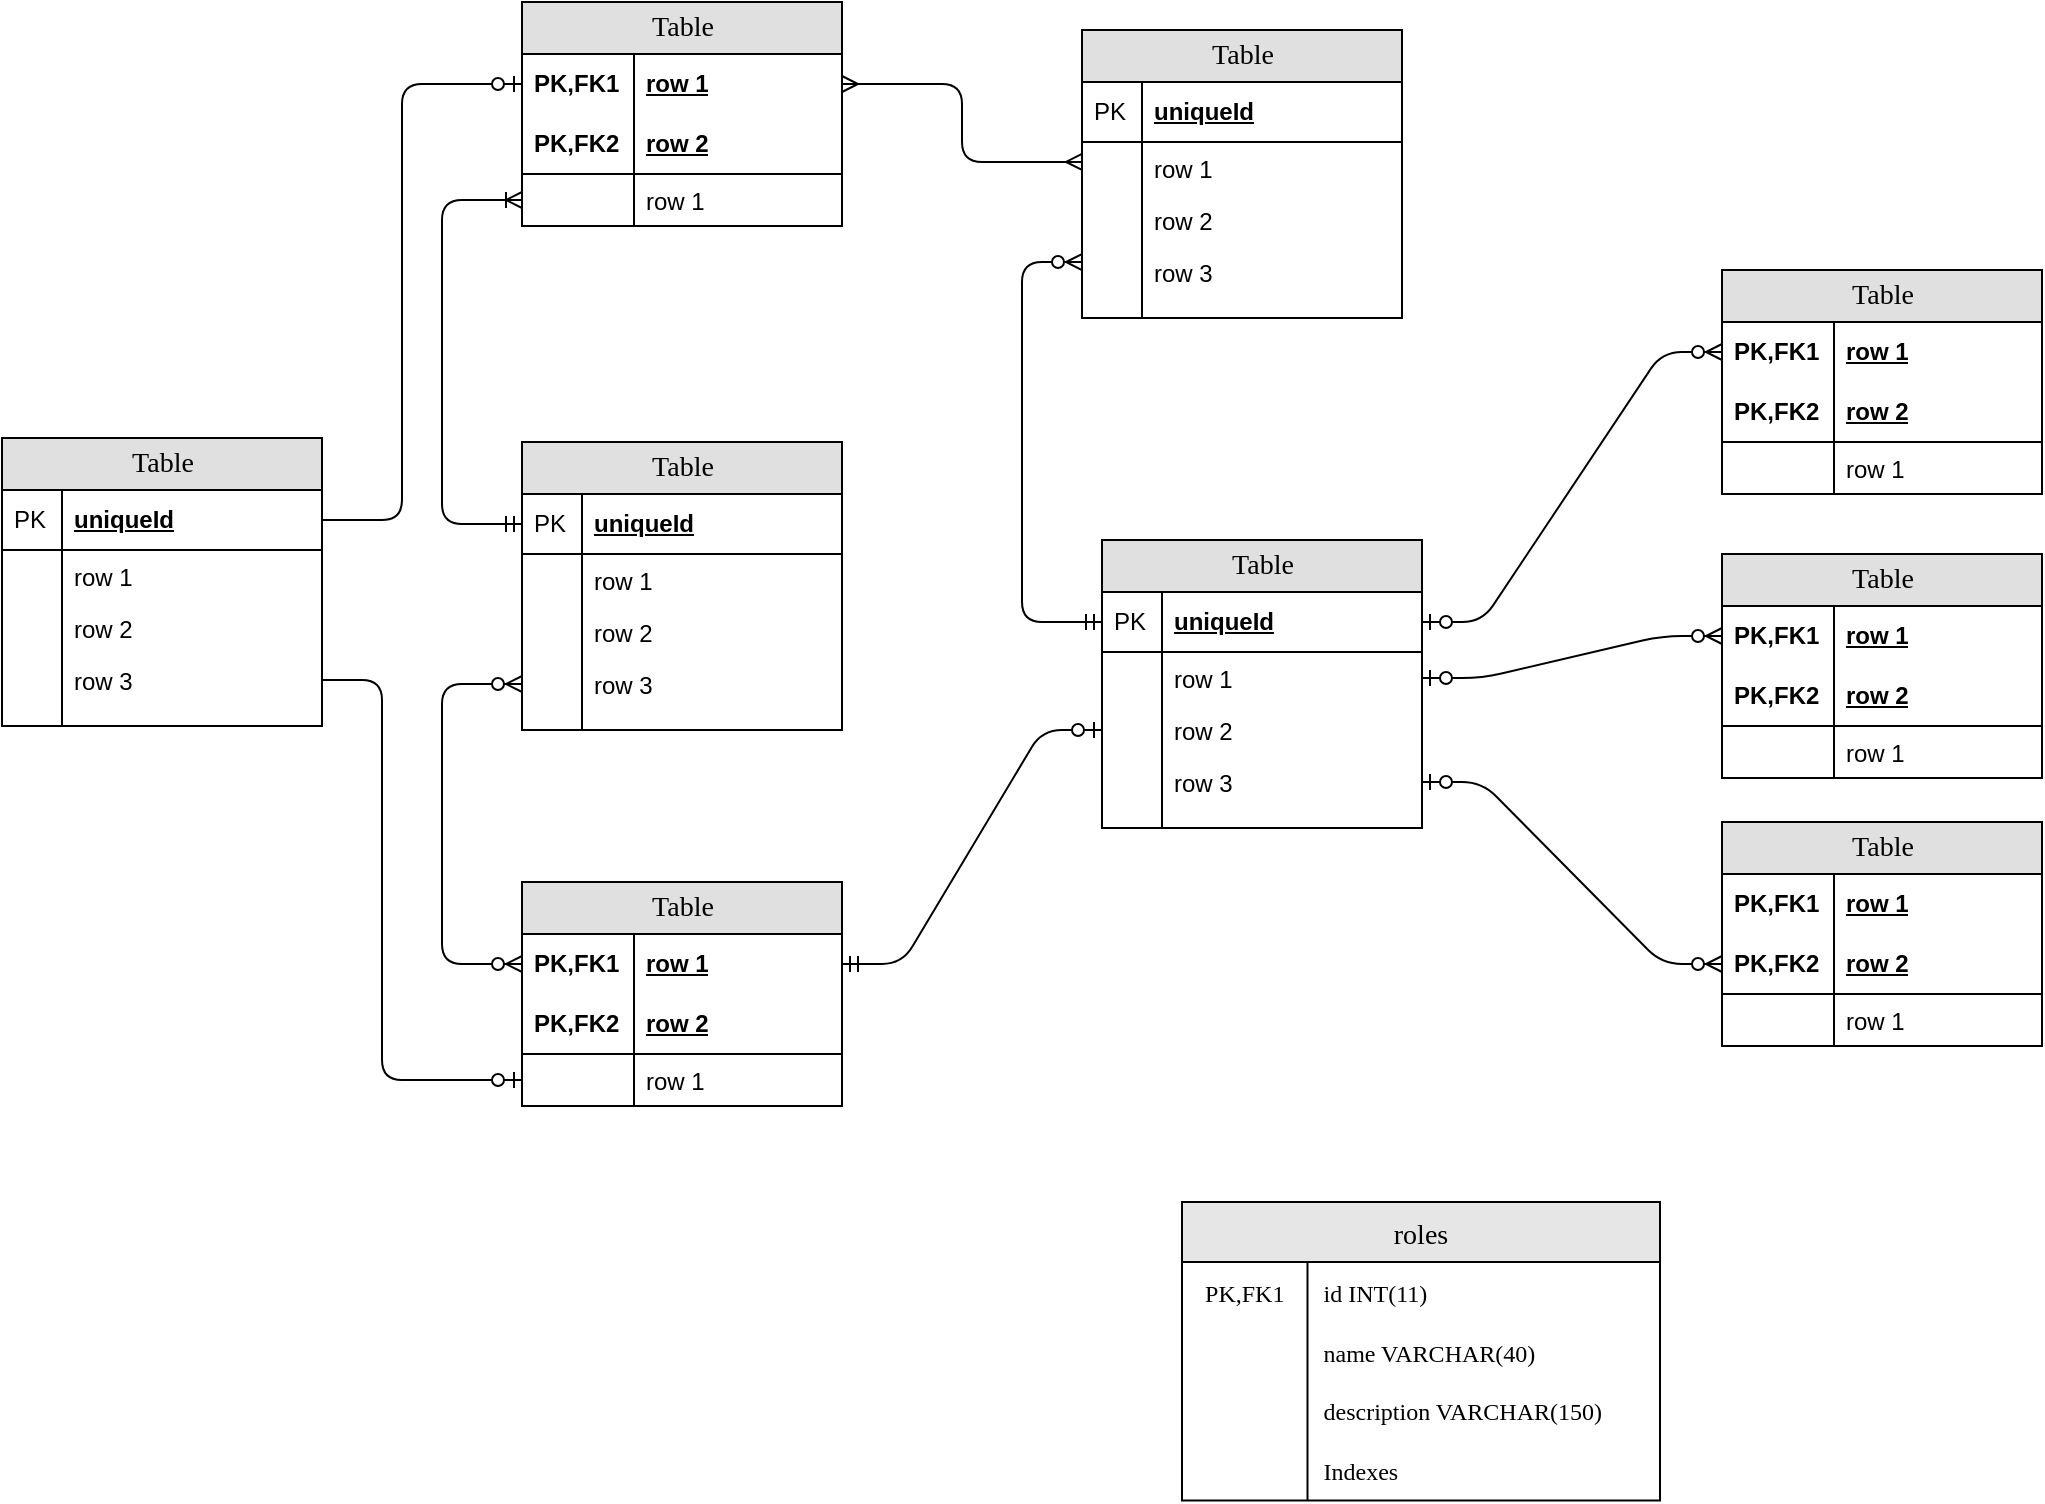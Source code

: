 <mxfile version="20.0.4" type="device" pages="2"><diagram name="Sample" id="e56a1550-8fbb-45ad-956c-1786394a9013"><mxGraphModel dx="868" dy="440" grid="1" gridSize="10" guides="1" tooltips="1" connect="1" arrows="1" fold="1" page="1" pageScale="1" pageWidth="1100" pageHeight="850" background="none" math="0" shadow="0"><root><mxCell id="0"/><mxCell id="1" parent="0"/><mxCell id="2e49270ec7c68f3f-1" value="Table" style="swimlane;html=1;fontStyle=0;childLayout=stackLayout;horizontal=1;startSize=26;fillColor=#e0e0e0;horizontalStack=0;resizeParent=1;resizeLast=0;collapsible=1;marginBottom=0;swimlaneFillColor=#ffffff;align=center;rounded=0;shadow=0;comic=0;labelBackgroundColor=none;strokeWidth=1;fontFamily=Verdana;fontSize=14" parent="1" vertex="1"><mxGeometry x="290" y="140" width="160" height="112" as="geometry"/></mxCell><mxCell id="2e49270ec7c68f3f-2" value="row 1" style="shape=partialRectangle;top=0;left=0;right=0;bottom=0;html=1;align=left;verticalAlign=middle;fillColor=none;spacingLeft=60;spacingRight=4;whiteSpace=wrap;overflow=hidden;rotatable=0;points=[[0,0.5],[1,0.5]];portConstraint=eastwest;dropTarget=0;fontStyle=5;" parent="2e49270ec7c68f3f-1" vertex="1"><mxGeometry y="26" width="160" height="30" as="geometry"/></mxCell><mxCell id="2e49270ec7c68f3f-3" value="PK,FK1" style="shape=partialRectangle;fontStyle=1;top=0;left=0;bottom=0;html=1;fillColor=none;align=left;verticalAlign=middle;spacingLeft=4;spacingRight=4;whiteSpace=wrap;overflow=hidden;rotatable=0;points=[];portConstraint=eastwest;part=1;" parent="2e49270ec7c68f3f-2" vertex="1" connectable="0"><mxGeometry width="56" height="30" as="geometry"/></mxCell><mxCell id="2e49270ec7c68f3f-4" value="row 2" style="shape=partialRectangle;top=0;left=0;right=0;bottom=1;html=1;align=left;verticalAlign=middle;fillColor=none;spacingLeft=60;spacingRight=4;whiteSpace=wrap;overflow=hidden;rotatable=0;points=[[0,0.5],[1,0.5]];portConstraint=eastwest;dropTarget=0;fontStyle=5;" parent="2e49270ec7c68f3f-1" vertex="1"><mxGeometry y="56" width="160" height="30" as="geometry"/></mxCell><mxCell id="2e49270ec7c68f3f-5" value="PK,FK2" style="shape=partialRectangle;fontStyle=1;top=0;left=0;bottom=0;html=1;fillColor=none;align=left;verticalAlign=middle;spacingLeft=4;spacingRight=4;whiteSpace=wrap;overflow=hidden;rotatable=0;points=[];portConstraint=eastwest;part=1;" parent="2e49270ec7c68f3f-4" vertex="1" connectable="0"><mxGeometry width="56" height="30" as="geometry"/></mxCell><mxCell id="2e49270ec7c68f3f-6" value="row 1" style="shape=partialRectangle;top=0;left=0;right=0;bottom=0;html=1;align=left;verticalAlign=top;fillColor=none;spacingLeft=60;spacingRight=4;whiteSpace=wrap;overflow=hidden;rotatable=0;points=[[0,0.5],[1,0.5]];portConstraint=eastwest;dropTarget=0;" parent="2e49270ec7c68f3f-1" vertex="1"><mxGeometry y="86" width="160" height="26" as="geometry"/></mxCell><mxCell id="2e49270ec7c68f3f-7" value="" style="shape=partialRectangle;top=0;left=0;bottom=0;html=1;fillColor=none;align=left;verticalAlign=top;spacingLeft=4;spacingRight=4;whiteSpace=wrap;overflow=hidden;rotatable=0;points=[];portConstraint=eastwest;part=1;" parent="2e49270ec7c68f3f-6" vertex="1" connectable="0"><mxGeometry width="56" height="26" as="geometry"/></mxCell><mxCell id="2e49270ec7c68f3f-8" value="Table" style="swimlane;html=1;fontStyle=0;childLayout=stackLayout;horizontal=1;startSize=26;fillColor=#e0e0e0;horizontalStack=0;resizeParent=1;resizeLast=0;collapsible=1;marginBottom=0;swimlaneFillColor=#ffffff;align=center;rounded=0;shadow=0;comic=0;labelBackgroundColor=none;strokeWidth=1;fontFamily=Verdana;fontSize=14;swimlaneLine=1;" parent="1" vertex="1"><mxGeometry x="570" y="154" width="160" height="144" as="geometry"/></mxCell><mxCell id="2e49270ec7c68f3f-9" value="uniqueId" style="shape=partialRectangle;top=0;left=0;right=0;bottom=1;html=1;align=left;verticalAlign=middle;fillColor=none;spacingLeft=34;spacingRight=4;whiteSpace=wrap;overflow=hidden;rotatable=0;points=[[0,0.5],[1,0.5]];portConstraint=eastwest;dropTarget=0;fontStyle=5;" parent="2e49270ec7c68f3f-8" vertex="1"><mxGeometry y="26" width="160" height="30" as="geometry"/></mxCell><mxCell id="2e49270ec7c68f3f-10" value="PK" style="shape=partialRectangle;top=0;left=0;bottom=0;html=1;fillColor=none;align=left;verticalAlign=middle;spacingLeft=4;spacingRight=4;whiteSpace=wrap;overflow=hidden;rotatable=0;points=[];portConstraint=eastwest;part=1;" parent="2e49270ec7c68f3f-9" vertex="1" connectable="0"><mxGeometry width="30" height="30" as="geometry"/></mxCell><mxCell id="2e49270ec7c68f3f-11" value="row 1" style="shape=partialRectangle;top=0;left=0;right=0;bottom=0;html=1;align=left;verticalAlign=top;fillColor=none;spacingLeft=34;spacingRight=4;whiteSpace=wrap;overflow=hidden;rotatable=0;points=[[0,0.5],[1,0.5]];portConstraint=eastwest;dropTarget=0;" parent="2e49270ec7c68f3f-8" vertex="1"><mxGeometry y="56" width="160" height="26" as="geometry"/></mxCell><mxCell id="2e49270ec7c68f3f-12" value="" style="shape=partialRectangle;top=0;left=0;bottom=0;html=1;fillColor=none;align=left;verticalAlign=top;spacingLeft=4;spacingRight=4;whiteSpace=wrap;overflow=hidden;rotatable=0;points=[];portConstraint=eastwest;part=1;" parent="2e49270ec7c68f3f-11" vertex="1" connectable="0"><mxGeometry width="30" height="26" as="geometry"/></mxCell><mxCell id="2e49270ec7c68f3f-13" value="row 2" style="shape=partialRectangle;top=0;left=0;right=0;bottom=0;html=1;align=left;verticalAlign=top;fillColor=none;spacingLeft=34;spacingRight=4;whiteSpace=wrap;overflow=hidden;rotatable=0;points=[[0,0.5],[1,0.5]];portConstraint=eastwest;dropTarget=0;" parent="2e49270ec7c68f3f-8" vertex="1"><mxGeometry y="82" width="160" height="26" as="geometry"/></mxCell><mxCell id="2e49270ec7c68f3f-14" value="" style="shape=partialRectangle;top=0;left=0;bottom=0;html=1;fillColor=none;align=left;verticalAlign=top;spacingLeft=4;spacingRight=4;whiteSpace=wrap;overflow=hidden;rotatable=0;points=[];portConstraint=eastwest;part=1;" parent="2e49270ec7c68f3f-13" vertex="1" connectable="0"><mxGeometry width="30" height="26" as="geometry"/></mxCell><mxCell id="2e49270ec7c68f3f-15" value="row 3" style="shape=partialRectangle;top=0;left=0;right=0;bottom=0;html=1;align=left;verticalAlign=top;fillColor=none;spacingLeft=34;spacingRight=4;whiteSpace=wrap;overflow=hidden;rotatable=0;points=[[0,0.5],[1,0.5]];portConstraint=eastwest;dropTarget=0;" parent="2e49270ec7c68f3f-8" vertex="1"><mxGeometry y="108" width="160" height="26" as="geometry"/></mxCell><mxCell id="2e49270ec7c68f3f-16" value="" style="shape=partialRectangle;top=0;left=0;bottom=0;html=1;fillColor=none;align=left;verticalAlign=top;spacingLeft=4;spacingRight=4;whiteSpace=wrap;overflow=hidden;rotatable=0;points=[];portConstraint=eastwest;part=1;" parent="2e49270ec7c68f3f-15" vertex="1" connectable="0"><mxGeometry width="30" height="26" as="geometry"/></mxCell><mxCell id="2e49270ec7c68f3f-17" value="" style="shape=partialRectangle;top=0;left=0;right=0;bottom=0;html=1;align=left;verticalAlign=top;fillColor=none;spacingLeft=34;spacingRight=4;whiteSpace=wrap;overflow=hidden;rotatable=0;points=[[0,0.5],[1,0.5]];portConstraint=eastwest;dropTarget=0;" parent="2e49270ec7c68f3f-8" vertex="1"><mxGeometry y="134" width="160" height="10" as="geometry"/></mxCell><mxCell id="2e49270ec7c68f3f-18" value="" style="shape=partialRectangle;top=0;left=0;bottom=0;html=1;fillColor=none;align=left;verticalAlign=top;spacingLeft=4;spacingRight=4;whiteSpace=wrap;overflow=hidden;rotatable=0;points=[];portConstraint=eastwest;part=1;" parent="2e49270ec7c68f3f-17" vertex="1" connectable="0"><mxGeometry width="30" height="10" as="geometry"/></mxCell><mxCell id="2e49270ec7c68f3f-19" value="Table" style="swimlane;html=1;fontStyle=0;childLayout=stackLayout;horizontal=1;startSize=26;fillColor=#e0e0e0;horizontalStack=0;resizeParent=1;resizeLast=0;collapsible=1;marginBottom=0;swimlaneFillColor=#ffffff;align=center;rounded=0;shadow=0;comic=0;labelBackgroundColor=none;strokeWidth=1;fontFamily=Verdana;fontSize=14" parent="1" vertex="1"><mxGeometry x="290" y="360" width="160" height="144" as="geometry"/></mxCell><mxCell id="2e49270ec7c68f3f-20" value="uniqueId" style="shape=partialRectangle;top=0;left=0;right=0;bottom=1;html=1;align=left;verticalAlign=middle;fillColor=none;spacingLeft=34;spacingRight=4;whiteSpace=wrap;overflow=hidden;rotatable=0;points=[[0,0.5],[1,0.5]];portConstraint=eastwest;dropTarget=0;fontStyle=5;" parent="2e49270ec7c68f3f-19" vertex="1"><mxGeometry y="26" width="160" height="30" as="geometry"/></mxCell><mxCell id="2e49270ec7c68f3f-21" value="PK" style="shape=partialRectangle;top=0;left=0;bottom=0;html=1;fillColor=none;align=left;verticalAlign=middle;spacingLeft=4;spacingRight=4;whiteSpace=wrap;overflow=hidden;rotatable=0;points=[];portConstraint=eastwest;part=1;" parent="2e49270ec7c68f3f-20" vertex="1" connectable="0"><mxGeometry width="30" height="30" as="geometry"/></mxCell><mxCell id="2e49270ec7c68f3f-22" value="row 1" style="shape=partialRectangle;top=0;left=0;right=0;bottom=0;html=1;align=left;verticalAlign=top;fillColor=none;spacingLeft=34;spacingRight=4;whiteSpace=wrap;overflow=hidden;rotatable=0;points=[[0,0.5],[1,0.5]];portConstraint=eastwest;dropTarget=0;" parent="2e49270ec7c68f3f-19" vertex="1"><mxGeometry y="56" width="160" height="26" as="geometry"/></mxCell><mxCell id="2e49270ec7c68f3f-23" value="" style="shape=partialRectangle;top=0;left=0;bottom=0;html=1;fillColor=none;align=left;verticalAlign=top;spacingLeft=4;spacingRight=4;whiteSpace=wrap;overflow=hidden;rotatable=0;points=[];portConstraint=eastwest;part=1;" parent="2e49270ec7c68f3f-22" vertex="1" connectable="0"><mxGeometry width="30" height="26" as="geometry"/></mxCell><mxCell id="2e49270ec7c68f3f-24" value="row 2" style="shape=partialRectangle;top=0;left=0;right=0;bottom=0;html=1;align=left;verticalAlign=top;fillColor=none;spacingLeft=34;spacingRight=4;whiteSpace=wrap;overflow=hidden;rotatable=0;points=[[0,0.5],[1,0.5]];portConstraint=eastwest;dropTarget=0;" parent="2e49270ec7c68f3f-19" vertex="1"><mxGeometry y="82" width="160" height="26" as="geometry"/></mxCell><mxCell id="2e49270ec7c68f3f-25" value="" style="shape=partialRectangle;top=0;left=0;bottom=0;html=1;fillColor=none;align=left;verticalAlign=top;spacingLeft=4;spacingRight=4;whiteSpace=wrap;overflow=hidden;rotatable=0;points=[];portConstraint=eastwest;part=1;" parent="2e49270ec7c68f3f-24" vertex="1" connectable="0"><mxGeometry width="30" height="26" as="geometry"/></mxCell><mxCell id="2e49270ec7c68f3f-26" value="row 3" style="shape=partialRectangle;top=0;left=0;right=0;bottom=0;html=1;align=left;verticalAlign=top;fillColor=none;spacingLeft=34;spacingRight=4;whiteSpace=wrap;overflow=hidden;rotatable=0;points=[[0,0.5],[1,0.5]];portConstraint=eastwest;dropTarget=0;" parent="2e49270ec7c68f3f-19" vertex="1"><mxGeometry y="108" width="160" height="26" as="geometry"/></mxCell><mxCell id="2e49270ec7c68f3f-27" value="" style="shape=partialRectangle;top=0;left=0;bottom=0;html=1;fillColor=none;align=left;verticalAlign=top;spacingLeft=4;spacingRight=4;whiteSpace=wrap;overflow=hidden;rotatable=0;points=[];portConstraint=eastwest;part=1;" parent="2e49270ec7c68f3f-26" vertex="1" connectable="0"><mxGeometry width="30" height="26" as="geometry"/></mxCell><mxCell id="2e49270ec7c68f3f-28" value="" style="shape=partialRectangle;top=0;left=0;right=0;bottom=0;html=1;align=left;verticalAlign=top;fillColor=none;spacingLeft=34;spacingRight=4;whiteSpace=wrap;overflow=hidden;rotatable=0;points=[[0,0.5],[1,0.5]];portConstraint=eastwest;dropTarget=0;" parent="2e49270ec7c68f3f-19" vertex="1"><mxGeometry y="134" width="160" height="10" as="geometry"/></mxCell><mxCell id="2e49270ec7c68f3f-29" value="" style="shape=partialRectangle;top=0;left=0;bottom=0;html=1;fillColor=none;align=left;verticalAlign=top;spacingLeft=4;spacingRight=4;whiteSpace=wrap;overflow=hidden;rotatable=0;points=[];portConstraint=eastwest;part=1;" parent="2e49270ec7c68f3f-28" vertex="1" connectable="0"><mxGeometry width="30" height="10" as="geometry"/></mxCell><mxCell id="2e49270ec7c68f3f-30" value="Table" style="swimlane;html=1;fontStyle=0;childLayout=stackLayout;horizontal=1;startSize=26;fillColor=#e0e0e0;horizontalStack=0;resizeParent=1;resizeLast=0;collapsible=1;marginBottom=0;swimlaneFillColor=#ffffff;align=center;rounded=0;shadow=0;comic=0;labelBackgroundColor=none;strokeWidth=1;fontFamily=Verdana;fontSize=14" parent="1" vertex="1"><mxGeometry x="580" y="409" width="160" height="144" as="geometry"/></mxCell><mxCell id="2e49270ec7c68f3f-31" value="uniqueId" style="shape=partialRectangle;top=0;left=0;right=0;bottom=1;html=1;align=left;verticalAlign=middle;fillColor=none;spacingLeft=34;spacingRight=4;whiteSpace=wrap;overflow=hidden;rotatable=0;points=[[0,0.5],[1,0.5]];portConstraint=eastwest;dropTarget=0;fontStyle=5;" parent="2e49270ec7c68f3f-30" vertex="1"><mxGeometry y="26" width="160" height="30" as="geometry"/></mxCell><mxCell id="2e49270ec7c68f3f-32" value="PK" style="shape=partialRectangle;top=0;left=0;bottom=0;html=1;fillColor=none;align=left;verticalAlign=middle;spacingLeft=4;spacingRight=4;whiteSpace=wrap;overflow=hidden;rotatable=0;points=[];portConstraint=eastwest;part=1;" parent="2e49270ec7c68f3f-31" vertex="1" connectable="0"><mxGeometry width="30" height="30" as="geometry"/></mxCell><mxCell id="2e49270ec7c68f3f-33" value="row 1" style="shape=partialRectangle;top=0;left=0;right=0;bottom=0;html=1;align=left;verticalAlign=top;fillColor=none;spacingLeft=34;spacingRight=4;whiteSpace=wrap;overflow=hidden;rotatable=0;points=[[0,0.5],[1,0.5]];portConstraint=eastwest;dropTarget=0;" parent="2e49270ec7c68f3f-30" vertex="1"><mxGeometry y="56" width="160" height="26" as="geometry"/></mxCell><mxCell id="2e49270ec7c68f3f-34" value="" style="shape=partialRectangle;top=0;left=0;bottom=0;html=1;fillColor=none;align=left;verticalAlign=top;spacingLeft=4;spacingRight=4;whiteSpace=wrap;overflow=hidden;rotatable=0;points=[];portConstraint=eastwest;part=1;" parent="2e49270ec7c68f3f-33" vertex="1" connectable="0"><mxGeometry width="30" height="26" as="geometry"/></mxCell><mxCell id="2e49270ec7c68f3f-35" value="row 2" style="shape=partialRectangle;top=0;left=0;right=0;bottom=0;html=1;align=left;verticalAlign=top;fillColor=none;spacingLeft=34;spacingRight=4;whiteSpace=wrap;overflow=hidden;rotatable=0;points=[[0,0.5],[1,0.5]];portConstraint=eastwest;dropTarget=0;" parent="2e49270ec7c68f3f-30" vertex="1"><mxGeometry y="82" width="160" height="26" as="geometry"/></mxCell><mxCell id="2e49270ec7c68f3f-36" value="" style="shape=partialRectangle;top=0;left=0;bottom=0;html=1;fillColor=none;align=left;verticalAlign=top;spacingLeft=4;spacingRight=4;whiteSpace=wrap;overflow=hidden;rotatable=0;points=[];portConstraint=eastwest;part=1;" parent="2e49270ec7c68f3f-35" vertex="1" connectable="0"><mxGeometry width="30" height="26" as="geometry"/></mxCell><mxCell id="2e49270ec7c68f3f-37" value="row 3" style="shape=partialRectangle;top=0;left=0;right=0;bottom=0;html=1;align=left;verticalAlign=top;fillColor=none;spacingLeft=34;spacingRight=4;whiteSpace=wrap;overflow=hidden;rotatable=0;points=[[0,0.5],[1,0.5]];portConstraint=eastwest;dropTarget=0;" parent="2e49270ec7c68f3f-30" vertex="1"><mxGeometry y="108" width="160" height="26" as="geometry"/></mxCell><mxCell id="2e49270ec7c68f3f-38" value="" style="shape=partialRectangle;top=0;left=0;bottom=0;html=1;fillColor=none;align=left;verticalAlign=top;spacingLeft=4;spacingRight=4;whiteSpace=wrap;overflow=hidden;rotatable=0;points=[];portConstraint=eastwest;part=1;" parent="2e49270ec7c68f3f-37" vertex="1" connectable="0"><mxGeometry width="30" height="26" as="geometry"/></mxCell><mxCell id="2e49270ec7c68f3f-39" value="" style="shape=partialRectangle;top=0;left=0;right=0;bottom=0;html=1;align=left;verticalAlign=top;fillColor=none;spacingLeft=34;spacingRight=4;whiteSpace=wrap;overflow=hidden;rotatable=0;points=[[0,0.5],[1,0.5]];portConstraint=eastwest;dropTarget=0;" parent="2e49270ec7c68f3f-30" vertex="1"><mxGeometry y="134" width="160" height="10" as="geometry"/></mxCell><mxCell id="2e49270ec7c68f3f-40" value="" style="shape=partialRectangle;top=0;left=0;bottom=0;html=1;fillColor=none;align=left;verticalAlign=top;spacingLeft=4;spacingRight=4;whiteSpace=wrap;overflow=hidden;rotatable=0;points=[];portConstraint=eastwest;part=1;" parent="2e49270ec7c68f3f-39" vertex="1" connectable="0"><mxGeometry width="30" height="10" as="geometry"/></mxCell><mxCell id="2e49270ec7c68f3f-41" value="Table" style="swimlane;html=1;fontStyle=0;childLayout=stackLayout;horizontal=1;startSize=26;fillColor=#e0e0e0;horizontalStack=0;resizeParent=1;resizeLast=0;collapsible=1;marginBottom=0;swimlaneFillColor=#ffffff;align=center;rounded=0;shadow=0;comic=0;labelBackgroundColor=none;strokeWidth=1;fontFamily=Verdana;fontSize=14" parent="1" vertex="1"><mxGeometry x="890" y="274" width="160" height="112" as="geometry"/></mxCell><mxCell id="2e49270ec7c68f3f-42" value="row 1" style="shape=partialRectangle;top=0;left=0;right=0;bottom=0;html=1;align=left;verticalAlign=middle;fillColor=none;spacingLeft=60;spacingRight=4;whiteSpace=wrap;overflow=hidden;rotatable=0;points=[[0,0.5],[1,0.5]];portConstraint=eastwest;dropTarget=0;fontStyle=5;" parent="2e49270ec7c68f3f-41" vertex="1"><mxGeometry y="26" width="160" height="30" as="geometry"/></mxCell><mxCell id="2e49270ec7c68f3f-43" value="PK,FK1" style="shape=partialRectangle;fontStyle=1;top=0;left=0;bottom=0;html=1;fillColor=none;align=left;verticalAlign=middle;spacingLeft=4;spacingRight=4;whiteSpace=wrap;overflow=hidden;rotatable=0;points=[];portConstraint=eastwest;part=1;" parent="2e49270ec7c68f3f-42" vertex="1" connectable="0"><mxGeometry width="56" height="30" as="geometry"/></mxCell><mxCell id="2e49270ec7c68f3f-44" value="row 2" style="shape=partialRectangle;top=0;left=0;right=0;bottom=1;html=1;align=left;verticalAlign=middle;fillColor=none;spacingLeft=60;spacingRight=4;whiteSpace=wrap;overflow=hidden;rotatable=0;points=[[0,0.5],[1,0.5]];portConstraint=eastwest;dropTarget=0;fontStyle=5;" parent="2e49270ec7c68f3f-41" vertex="1"><mxGeometry y="56" width="160" height="30" as="geometry"/></mxCell><mxCell id="2e49270ec7c68f3f-45" value="PK,FK2" style="shape=partialRectangle;fontStyle=1;top=0;left=0;bottom=0;html=1;fillColor=none;align=left;verticalAlign=middle;spacingLeft=4;spacingRight=4;whiteSpace=wrap;overflow=hidden;rotatable=0;points=[];portConstraint=eastwest;part=1;" parent="2e49270ec7c68f3f-44" vertex="1" connectable="0"><mxGeometry width="56" height="30" as="geometry"/></mxCell><mxCell id="2e49270ec7c68f3f-46" value="row 1" style="shape=partialRectangle;top=0;left=0;right=0;bottom=0;html=1;align=left;verticalAlign=top;fillColor=none;spacingLeft=60;spacingRight=4;whiteSpace=wrap;overflow=hidden;rotatable=0;points=[[0,0.5],[1,0.5]];portConstraint=eastwest;dropTarget=0;" parent="2e49270ec7c68f3f-41" vertex="1"><mxGeometry y="86" width="160" height="26" as="geometry"/></mxCell><mxCell id="2e49270ec7c68f3f-47" value="" style="shape=partialRectangle;top=0;left=0;bottom=0;html=1;fillColor=none;align=left;verticalAlign=top;spacingLeft=4;spacingRight=4;whiteSpace=wrap;overflow=hidden;rotatable=0;points=[];portConstraint=eastwest;part=1;" parent="2e49270ec7c68f3f-46" vertex="1" connectable="0"><mxGeometry width="56" height="26" as="geometry"/></mxCell><mxCell id="2e49270ec7c68f3f-48" value="Table" style="swimlane;html=1;fontStyle=0;childLayout=stackLayout;horizontal=1;startSize=26;fillColor=#e0e0e0;horizontalStack=0;resizeParent=1;resizeLast=0;collapsible=1;marginBottom=0;swimlaneFillColor=#ffffff;align=center;rounded=0;shadow=0;comic=0;labelBackgroundColor=none;strokeWidth=1;fontFamily=Verdana;fontSize=14" parent="1" vertex="1"><mxGeometry x="290" y="580" width="160" height="112" as="geometry"/></mxCell><mxCell id="2e49270ec7c68f3f-49" value="row 1" style="shape=partialRectangle;top=0;left=0;right=0;bottom=0;html=1;align=left;verticalAlign=middle;fillColor=none;spacingLeft=60;spacingRight=4;whiteSpace=wrap;overflow=hidden;rotatable=0;points=[[0,0.5],[1,0.5]];portConstraint=eastwest;dropTarget=0;fontStyle=5;" parent="2e49270ec7c68f3f-48" vertex="1"><mxGeometry y="26" width="160" height="30" as="geometry"/></mxCell><mxCell id="2e49270ec7c68f3f-50" value="PK,FK1" style="shape=partialRectangle;fontStyle=1;top=0;left=0;bottom=0;html=1;fillColor=none;align=left;verticalAlign=middle;spacingLeft=4;spacingRight=4;whiteSpace=wrap;overflow=hidden;rotatable=0;points=[];portConstraint=eastwest;part=1;" parent="2e49270ec7c68f3f-49" vertex="1" connectable="0"><mxGeometry width="56" height="30" as="geometry"/></mxCell><mxCell id="2e49270ec7c68f3f-51" value="row 2" style="shape=partialRectangle;top=0;left=0;right=0;bottom=1;html=1;align=left;verticalAlign=middle;fillColor=none;spacingLeft=60;spacingRight=4;whiteSpace=wrap;overflow=hidden;rotatable=0;points=[[0,0.5],[1,0.5]];portConstraint=eastwest;dropTarget=0;fontStyle=5;" parent="2e49270ec7c68f3f-48" vertex="1"><mxGeometry y="56" width="160" height="30" as="geometry"/></mxCell><mxCell id="2e49270ec7c68f3f-52" value="PK,FK2" style="shape=partialRectangle;fontStyle=1;top=0;left=0;bottom=0;html=1;fillColor=none;align=left;verticalAlign=middle;spacingLeft=4;spacingRight=4;whiteSpace=wrap;overflow=hidden;rotatable=0;points=[];portConstraint=eastwest;part=1;" parent="2e49270ec7c68f3f-51" vertex="1" connectable="0"><mxGeometry width="56" height="30" as="geometry"/></mxCell><mxCell id="2e49270ec7c68f3f-53" value="row 1" style="shape=partialRectangle;top=0;left=0;right=0;bottom=0;html=1;align=left;verticalAlign=top;fillColor=none;spacingLeft=60;spacingRight=4;whiteSpace=wrap;overflow=hidden;rotatable=0;points=[[0,0.5],[1,0.5]];portConstraint=eastwest;dropTarget=0;" parent="2e49270ec7c68f3f-48" vertex="1"><mxGeometry y="86" width="160" height="26" as="geometry"/></mxCell><mxCell id="2e49270ec7c68f3f-54" value="" style="shape=partialRectangle;top=0;left=0;bottom=0;html=1;fillColor=none;align=left;verticalAlign=top;spacingLeft=4;spacingRight=4;whiteSpace=wrap;overflow=hidden;rotatable=0;points=[];portConstraint=eastwest;part=1;" parent="2e49270ec7c68f3f-53" vertex="1" connectable="0"><mxGeometry width="56" height="26" as="geometry"/></mxCell><mxCell id="2e49270ec7c68f3f-55" value="" style="edgeStyle=orthogonalEdgeStyle;html=1;endArrow=ERoneToMany;startArrow=ERmandOne;labelBackgroundColor=none;fontFamily=Verdana;fontSize=14;entryX=0;entryY=0.5;exitX=0;exitY=0.5;" parent="1" source="2e49270ec7c68f3f-20" target="2e49270ec7c68f3f-6" edge="1"><mxGeometry width="100" height="100" relative="1" as="geometry"><mxPoint x="100" y="430" as="sourcePoint"/><mxPoint x="200" y="330" as="targetPoint"/><Array as="points"><mxPoint x="250" y="401"/><mxPoint x="250" y="239"/></Array></mxGeometry></mxCell><mxCell id="2e49270ec7c68f3f-56" value="" style="edgeStyle=orthogonalEdgeStyle;html=1;endArrow=ERzeroToMany;endFill=1;startArrow=ERzeroToMany;labelBackgroundColor=none;fontFamily=Verdana;fontSize=14;entryX=0;entryY=0.5;exitX=0;exitY=0.5;" parent="1" source="2e49270ec7c68f3f-49" target="2e49270ec7c68f3f-26" edge="1"><mxGeometry width="100" height="100" relative="1" as="geometry"><mxPoint x="120" y="650" as="sourcePoint"/><mxPoint x="220" y="550" as="targetPoint"/><Array as="points"><mxPoint x="250" y="621"/><mxPoint x="250" y="481"/></Array></mxGeometry></mxCell><mxCell id="2e49270ec7c68f3f-57" value="" style="edgeStyle=orthogonalEdgeStyle;html=1;endArrow=ERmany;startArrow=ERmany;labelBackgroundColor=none;fontFamily=Verdana;fontSize=14;entryX=1;entryY=0.5;exitX=0;exitY=0.383;exitPerimeter=0;" parent="1" source="2e49270ec7c68f3f-11" target="2e49270ec7c68f3f-2" edge="1"><mxGeometry width="100" height="100" relative="1" as="geometry"><mxPoint x="560" y="220" as="sourcePoint"/><mxPoint x="580" y="310" as="targetPoint"/><Array as="points"><mxPoint x="510" y="220"/><mxPoint x="510" y="181"/></Array></mxGeometry></mxCell><mxCell id="2e49270ec7c68f3f-58" value="" style="edgeStyle=orthogonalEdgeStyle;html=1;endArrow=ERzeroToMany;startArrow=ERmandOne;labelBackgroundColor=none;fontFamily=Verdana;fontSize=14;entryX=0;entryY=0.308;entryPerimeter=0;exitX=0;exitY=0.5;" parent="1" source="2e49270ec7c68f3f-31" target="2e49270ec7c68f3f-15" edge="1"><mxGeometry width="100" height="100" relative="1" as="geometry"><mxPoint x="470" y="420" as="sourcePoint"/><mxPoint x="570" y="320" as="targetPoint"/><Array as="points"><mxPoint x="540" y="450"/><mxPoint x="540" y="270"/></Array></mxGeometry></mxCell><mxCell id="2e49270ec7c68f3f-60" value="" style="edgeStyle=entityRelationEdgeStyle;html=1;endArrow=ERzeroToOne;startArrow=ERmandOne;labelBackgroundColor=none;fontFamily=Verdana;fontSize=14;exitX=1;exitY=0.5;entryX=0;entryY=0.5;" parent="1" source="2e49270ec7c68f3f-49" target="2e49270ec7c68f3f-35" edge="1"><mxGeometry width="100" height="100" relative="1" as="geometry"><mxPoint x="600" y="720" as="sourcePoint"/><mxPoint x="700" y="620" as="targetPoint"/></mxGeometry></mxCell><mxCell id="2e49270ec7c68f3f-63" value="" style="edgeStyle=entityRelationEdgeStyle;html=1;endArrow=ERzeroToMany;startArrow=ERzeroToOne;labelBackgroundColor=none;fontFamily=Verdana;fontSize=14;entryX=0;entryY=0.5;exitX=1;exitY=0.5;" parent="1" source="2e49270ec7c68f3f-31" target="2e49270ec7c68f3f-42" edge="1"><mxGeometry width="100" height="100" relative="1" as="geometry"><mxPoint x="850" y="600" as="sourcePoint"/><mxPoint x="950" y="500" as="targetPoint"/></mxGeometry></mxCell><mxCell id="2e49270ec7c68f3f-64" value="Table" style="swimlane;html=1;fontStyle=0;childLayout=stackLayout;horizontal=1;startSize=26;fillColor=#e0e0e0;horizontalStack=0;resizeParent=1;resizeLast=0;collapsible=1;marginBottom=0;swimlaneFillColor=#ffffff;align=center;rounded=0;shadow=0;comic=0;labelBackgroundColor=none;strokeWidth=1;fontFamily=Verdana;fontSize=14" parent="1" vertex="1"><mxGeometry x="890" y="416" width="160" height="112" as="geometry"/></mxCell><mxCell id="2e49270ec7c68f3f-65" value="row 1" style="shape=partialRectangle;top=0;left=0;right=0;bottom=0;html=1;align=left;verticalAlign=middle;fillColor=none;spacingLeft=60;spacingRight=4;whiteSpace=wrap;overflow=hidden;rotatable=0;points=[[0,0.5],[1,0.5]];portConstraint=eastwest;dropTarget=0;fontStyle=5;" parent="2e49270ec7c68f3f-64" vertex="1"><mxGeometry y="26" width="160" height="30" as="geometry"/></mxCell><mxCell id="2e49270ec7c68f3f-66" value="PK,FK1" style="shape=partialRectangle;fontStyle=1;top=0;left=0;bottom=0;html=1;fillColor=none;align=left;verticalAlign=middle;spacingLeft=4;spacingRight=4;whiteSpace=wrap;overflow=hidden;rotatable=0;points=[];portConstraint=eastwest;part=1;" parent="2e49270ec7c68f3f-65" vertex="1" connectable="0"><mxGeometry width="56" height="30" as="geometry"/></mxCell><mxCell id="2e49270ec7c68f3f-67" value="row 2" style="shape=partialRectangle;top=0;left=0;right=0;bottom=1;html=1;align=left;verticalAlign=middle;fillColor=none;spacingLeft=60;spacingRight=4;whiteSpace=wrap;overflow=hidden;rotatable=0;points=[[0,0.5],[1,0.5]];portConstraint=eastwest;dropTarget=0;fontStyle=5;" parent="2e49270ec7c68f3f-64" vertex="1"><mxGeometry y="56" width="160" height="30" as="geometry"/></mxCell><mxCell id="2e49270ec7c68f3f-68" value="PK,FK2" style="shape=partialRectangle;fontStyle=1;top=0;left=0;bottom=0;html=1;fillColor=none;align=left;verticalAlign=middle;spacingLeft=4;spacingRight=4;whiteSpace=wrap;overflow=hidden;rotatable=0;points=[];portConstraint=eastwest;part=1;" parent="2e49270ec7c68f3f-67" vertex="1" connectable="0"><mxGeometry width="56" height="30" as="geometry"/></mxCell><mxCell id="2e49270ec7c68f3f-69" value="row 1" style="shape=partialRectangle;top=0;left=0;right=0;bottom=0;html=1;align=left;verticalAlign=top;fillColor=none;spacingLeft=60;spacingRight=4;whiteSpace=wrap;overflow=hidden;rotatable=0;points=[[0,0.5],[1,0.5]];portConstraint=eastwest;dropTarget=0;" parent="2e49270ec7c68f3f-64" vertex="1"><mxGeometry y="86" width="160" height="26" as="geometry"/></mxCell><mxCell id="2e49270ec7c68f3f-70" value="" style="shape=partialRectangle;top=0;left=0;bottom=0;html=1;fillColor=none;align=left;verticalAlign=top;spacingLeft=4;spacingRight=4;whiteSpace=wrap;overflow=hidden;rotatable=0;points=[];portConstraint=eastwest;part=1;" parent="2e49270ec7c68f3f-69" vertex="1" connectable="0"><mxGeometry width="56" height="26" as="geometry"/></mxCell><mxCell id="2e49270ec7c68f3f-71" value="Table" style="swimlane;html=1;fontStyle=0;childLayout=stackLayout;horizontal=1;startSize=26;fillColor=#e0e0e0;horizontalStack=0;resizeParent=1;resizeLast=0;collapsible=1;marginBottom=0;swimlaneFillColor=#ffffff;align=center;rounded=0;shadow=0;comic=0;labelBackgroundColor=none;strokeWidth=1;fontFamily=Verdana;fontSize=14" parent="1" vertex="1"><mxGeometry x="890" y="550" width="160" height="112" as="geometry"/></mxCell><mxCell id="2e49270ec7c68f3f-72" value="row 1" style="shape=partialRectangle;top=0;left=0;right=0;bottom=0;html=1;align=left;verticalAlign=middle;fillColor=none;spacingLeft=60;spacingRight=4;whiteSpace=wrap;overflow=hidden;rotatable=0;points=[[0,0.5],[1,0.5]];portConstraint=eastwest;dropTarget=0;fontStyle=5;" parent="2e49270ec7c68f3f-71" vertex="1"><mxGeometry y="26" width="160" height="30" as="geometry"/></mxCell><mxCell id="2e49270ec7c68f3f-73" value="PK,FK1" style="shape=partialRectangle;fontStyle=1;top=0;left=0;bottom=0;html=1;fillColor=none;align=left;verticalAlign=middle;spacingLeft=4;spacingRight=4;whiteSpace=wrap;overflow=hidden;rotatable=0;points=[];portConstraint=eastwest;part=1;" parent="2e49270ec7c68f3f-72" vertex="1" connectable="0"><mxGeometry width="56" height="30" as="geometry"/></mxCell><mxCell id="2e49270ec7c68f3f-74" value="row 2" style="shape=partialRectangle;top=0;left=0;right=0;bottom=1;html=1;align=left;verticalAlign=middle;fillColor=none;spacingLeft=60;spacingRight=4;whiteSpace=wrap;overflow=hidden;rotatable=0;points=[[0,0.5],[1,0.5]];portConstraint=eastwest;dropTarget=0;fontStyle=5;" parent="2e49270ec7c68f3f-71" vertex="1"><mxGeometry y="56" width="160" height="30" as="geometry"/></mxCell><mxCell id="2e49270ec7c68f3f-75" value="PK,FK2" style="shape=partialRectangle;fontStyle=1;top=0;left=0;bottom=0;html=1;fillColor=none;align=left;verticalAlign=middle;spacingLeft=4;spacingRight=4;whiteSpace=wrap;overflow=hidden;rotatable=0;points=[];portConstraint=eastwest;part=1;" parent="2e49270ec7c68f3f-74" vertex="1" connectable="0"><mxGeometry width="56" height="30" as="geometry"/></mxCell><mxCell id="2e49270ec7c68f3f-76" value="row 1" style="shape=partialRectangle;top=0;left=0;right=0;bottom=0;html=1;align=left;verticalAlign=top;fillColor=none;spacingLeft=60;spacingRight=4;whiteSpace=wrap;overflow=hidden;rotatable=0;points=[[0,0.5],[1,0.5]];portConstraint=eastwest;dropTarget=0;" parent="2e49270ec7c68f3f-71" vertex="1"><mxGeometry y="86" width="160" height="26" as="geometry"/></mxCell><mxCell id="2e49270ec7c68f3f-77" value="" style="shape=partialRectangle;top=0;left=0;bottom=0;html=1;fillColor=none;align=left;verticalAlign=top;spacingLeft=4;spacingRight=4;whiteSpace=wrap;overflow=hidden;rotatable=0;points=[];portConstraint=eastwest;part=1;" parent="2e49270ec7c68f3f-76" vertex="1" connectable="0"><mxGeometry width="56" height="26" as="geometry"/></mxCell><mxCell id="2e49270ec7c68f3f-78" value="" style="edgeStyle=entityRelationEdgeStyle;html=1;endArrow=ERzeroToMany;startArrow=ERzeroToOne;labelBackgroundColor=none;fontFamily=Verdana;fontSize=14;entryX=0;entryY=0.5;exitX=1;exitY=0.5;" parent="1" source="2e49270ec7c68f3f-33" target="2e49270ec7c68f3f-65" edge="1"><mxGeometry width="100" height="100" relative="1" as="geometry"><mxPoint x="749.765" y="459.529" as="sourcePoint"/><mxPoint x="900.353" y="325.412" as="targetPoint"/></mxGeometry></mxCell><mxCell id="2e49270ec7c68f3f-79" value="" style="edgeStyle=entityRelationEdgeStyle;html=1;endArrow=ERzeroToMany;startArrow=ERzeroToOne;labelBackgroundColor=none;fontFamily=Verdana;fontSize=14;entryX=0;entryY=0.5;exitX=1;exitY=0.5;" parent="1" source="2e49270ec7c68f3f-37" target="2e49270ec7c68f3f-74" edge="1"><mxGeometry width="100" height="100" relative="1" as="geometry"><mxPoint x="759.765" y="469.529" as="sourcePoint"/><mxPoint x="910.353" y="335.412" as="targetPoint"/></mxGeometry></mxCell><mxCell id="2e49270ec7c68f3f-80" value="Table" style="swimlane;html=1;fontStyle=0;childLayout=stackLayout;horizontal=1;startSize=26;fillColor=#e0e0e0;horizontalStack=0;resizeParent=1;resizeLast=0;collapsible=1;marginBottom=0;swimlaneFillColor=#ffffff;align=center;rounded=0;shadow=0;comic=0;labelBackgroundColor=none;strokeWidth=1;fontFamily=Verdana;fontSize=14" parent="1" vertex="1"><mxGeometry x="30" y="358" width="160" height="144" as="geometry"/></mxCell><mxCell id="2e49270ec7c68f3f-81" value="uniqueId" style="shape=partialRectangle;top=0;left=0;right=0;bottom=1;html=1;align=left;verticalAlign=middle;fillColor=none;spacingLeft=34;spacingRight=4;whiteSpace=wrap;overflow=hidden;rotatable=0;points=[[0,0.5],[1,0.5]];portConstraint=eastwest;dropTarget=0;fontStyle=5;" parent="2e49270ec7c68f3f-80" vertex="1"><mxGeometry y="26" width="160" height="30" as="geometry"/></mxCell><mxCell id="2e49270ec7c68f3f-82" value="PK" style="shape=partialRectangle;top=0;left=0;bottom=0;html=1;fillColor=none;align=left;verticalAlign=middle;spacingLeft=4;spacingRight=4;whiteSpace=wrap;overflow=hidden;rotatable=0;points=[];portConstraint=eastwest;part=1;" parent="2e49270ec7c68f3f-81" vertex="1" connectable="0"><mxGeometry width="30" height="30" as="geometry"/></mxCell><mxCell id="2e49270ec7c68f3f-83" value="row 1" style="shape=partialRectangle;top=0;left=0;right=0;bottom=0;html=1;align=left;verticalAlign=top;fillColor=none;spacingLeft=34;spacingRight=4;whiteSpace=wrap;overflow=hidden;rotatable=0;points=[[0,0.5],[1,0.5]];portConstraint=eastwest;dropTarget=0;" parent="2e49270ec7c68f3f-80" vertex="1"><mxGeometry y="56" width="160" height="26" as="geometry"/></mxCell><mxCell id="2e49270ec7c68f3f-84" value="" style="shape=partialRectangle;top=0;left=0;bottom=0;html=1;fillColor=none;align=left;verticalAlign=top;spacingLeft=4;spacingRight=4;whiteSpace=wrap;overflow=hidden;rotatable=0;points=[];portConstraint=eastwest;part=1;" parent="2e49270ec7c68f3f-83" vertex="1" connectable="0"><mxGeometry width="30" height="26" as="geometry"/></mxCell><mxCell id="2e49270ec7c68f3f-85" value="row 2" style="shape=partialRectangle;top=0;left=0;right=0;bottom=0;html=1;align=left;verticalAlign=top;fillColor=none;spacingLeft=34;spacingRight=4;whiteSpace=wrap;overflow=hidden;rotatable=0;points=[[0,0.5],[1,0.5]];portConstraint=eastwest;dropTarget=0;" parent="2e49270ec7c68f3f-80" vertex="1"><mxGeometry y="82" width="160" height="26" as="geometry"/></mxCell><mxCell id="2e49270ec7c68f3f-86" value="" style="shape=partialRectangle;top=0;left=0;bottom=0;html=1;fillColor=none;align=left;verticalAlign=top;spacingLeft=4;spacingRight=4;whiteSpace=wrap;overflow=hidden;rotatable=0;points=[];portConstraint=eastwest;part=1;" parent="2e49270ec7c68f3f-85" vertex="1" connectable="0"><mxGeometry width="30" height="26" as="geometry"/></mxCell><mxCell id="2e49270ec7c68f3f-87" value="row 3" style="shape=partialRectangle;top=0;left=0;right=0;bottom=0;html=1;align=left;verticalAlign=top;fillColor=none;spacingLeft=34;spacingRight=4;whiteSpace=wrap;overflow=hidden;rotatable=0;points=[[0,0.5],[1,0.5]];portConstraint=eastwest;dropTarget=0;" parent="2e49270ec7c68f3f-80" vertex="1"><mxGeometry y="108" width="160" height="26" as="geometry"/></mxCell><mxCell id="2e49270ec7c68f3f-88" value="" style="shape=partialRectangle;top=0;left=0;bottom=0;html=1;fillColor=none;align=left;verticalAlign=top;spacingLeft=4;spacingRight=4;whiteSpace=wrap;overflow=hidden;rotatable=0;points=[];portConstraint=eastwest;part=1;" parent="2e49270ec7c68f3f-87" vertex="1" connectable="0"><mxGeometry width="30" height="26" as="geometry"/></mxCell><mxCell id="2e49270ec7c68f3f-89" value="" style="shape=partialRectangle;top=0;left=0;right=0;bottom=0;html=1;align=left;verticalAlign=top;fillColor=none;spacingLeft=34;spacingRight=4;whiteSpace=wrap;overflow=hidden;rotatable=0;points=[[0,0.5],[1,0.5]];portConstraint=eastwest;dropTarget=0;" parent="2e49270ec7c68f3f-80" vertex="1"><mxGeometry y="134" width="160" height="10" as="geometry"/></mxCell><mxCell id="2e49270ec7c68f3f-90" value="" style="shape=partialRectangle;top=0;left=0;bottom=0;html=1;fillColor=none;align=left;verticalAlign=top;spacingLeft=4;spacingRight=4;whiteSpace=wrap;overflow=hidden;rotatable=0;points=[];portConstraint=eastwest;part=1;" parent="2e49270ec7c68f3f-89" vertex="1" connectable="0"><mxGeometry width="30" height="10" as="geometry"/></mxCell><mxCell id="2e49270ec7c68f3f-91" value="" style="edgeStyle=orthogonalEdgeStyle;html=1;endArrow=ERzeroToOne;endFill=1;labelBackgroundColor=none;fontFamily=Verdana;fontSize=14;entryX=0;entryY=0.5;exitX=1;exitY=0.5;" parent="1" source="2e49270ec7c68f3f-81" target="2e49270ec7c68f3f-2" edge="1"><mxGeometry width="100" height="100" relative="1" as="geometry"><mxPoint x="70" y="300" as="sourcePoint"/><mxPoint x="170" y="200" as="targetPoint"/><Array as="points"><mxPoint x="230" y="399"/><mxPoint x="230" y="181"/></Array></mxGeometry></mxCell><mxCell id="2e49270ec7c68f3f-92" value="" style="edgeStyle=orthogonalEdgeStyle;html=1;endArrow=ERzeroToOne;endFill=1;labelBackgroundColor=none;fontFamily=Verdana;fontSize=14;entryX=0;entryY=0.5;exitX=1;exitY=0.5;" parent="1" source="2e49270ec7c68f3f-87" target="2e49270ec7c68f3f-53" edge="1"><mxGeometry width="100" height="100" relative="1" as="geometry"><mxPoint x="200.353" y="408.941" as="sourcePoint"/><mxPoint x="300.353" y="191.294" as="targetPoint"/><Array as="points"><mxPoint x="220" y="479"/><mxPoint x="220" y="679"/></Array></mxGeometry></mxCell><mxCell id="jlUbqk-QsuyUpHUdE1O--1" value="roles" style="shape=table;startSize=30;container=1;collapsible=1;childLayout=tableLayout;fixedRows=1;rowLines=0;fontStyle=0;align=center;resizeLast=1;labelBackgroundColor=none;fontFamily=Times New Roman;fontSize=14;fillColor=#E6E6E6;" parent="1" vertex="1"><mxGeometry x="620" y="740" width="239" height="149.235" as="geometry"><mxRectangle x="81" y="383" width="60" height="30" as="alternateBounds"/></mxGeometry></mxCell><mxCell id="jlUbqk-QsuyUpHUdE1O--2" value="" style="shape=tableRow;horizontal=0;startSize=0;swimlaneHead=0;swimlaneBody=0;fillColor=none;collapsible=0;dropTarget=0;points=[[0,0.5],[1,0.5]];portConstraint=eastwest;top=0;left=0;right=0;bottom=0;labelBackgroundColor=none;fontFamily=Times New Roman;" parent="jlUbqk-QsuyUpHUdE1O--1" vertex="1"><mxGeometry y="30" width="239" height="30" as="geometry"/></mxCell><mxCell id="jlUbqk-QsuyUpHUdE1O--3" value="PK,FK1" style="shape=partialRectangle;connectable=0;fillColor=none;top=0;left=0;bottom=0;right=0;fontStyle=0;overflow=hidden;labelBackgroundColor=none;fontFamily=Times New Roman;" parent="jlUbqk-QsuyUpHUdE1O--2" vertex="1"><mxGeometry width="62.75" height="30" as="geometry"><mxRectangle width="62.75" height="30" as="alternateBounds"/></mxGeometry></mxCell><mxCell id="jlUbqk-QsuyUpHUdE1O--4" value="id INT(11) " style="shape=partialRectangle;connectable=0;fillColor=none;top=0;left=0;bottom=0;right=0;align=left;spacingLeft=6;fontStyle=0;overflow=hidden;labelBackgroundColor=none;fontFamily=Times New Roman;" parent="jlUbqk-QsuyUpHUdE1O--2" vertex="1"><mxGeometry x="62.75" width="176.25" height="30" as="geometry"><mxRectangle width="176.25" height="30" as="alternateBounds"/></mxGeometry></mxCell><mxCell id="jlUbqk-QsuyUpHUdE1O--5" value="" style="shape=tableRow;horizontal=0;startSize=0;swimlaneHead=0;swimlaneBody=0;fillColor=none;collapsible=0;dropTarget=0;points=[[0,0.5],[1,0.5]];portConstraint=eastwest;top=0;left=0;right=0;bottom=0;labelBackgroundColor=none;fontFamily=Times New Roman;" parent="jlUbqk-QsuyUpHUdE1O--1" vertex="1"><mxGeometry y="60" width="239" height="89" as="geometry"/></mxCell><mxCell id="jlUbqk-QsuyUpHUdE1O--6" value="" style="shape=partialRectangle;connectable=0;fillColor=none;top=0;left=0;bottom=0;right=0;editable=1;overflow=hidden;labelBackgroundColor=none;fontFamily=Times New Roman;" parent="jlUbqk-QsuyUpHUdE1O--5" vertex="1"><mxGeometry width="62.75" height="89" as="geometry"><mxRectangle width="62.75" height="89" as="alternateBounds"/></mxGeometry></mxCell><mxCell id="jlUbqk-QsuyUpHUdE1O--7" value="" style="shape=partialRectangle;connectable=0;fillColor=none;top=0;left=0;bottom=0;right=0;align=left;spacingLeft=6;overflow=hidden;labelBackgroundColor=none;fontFamily=Times New Roman;" parent="jlUbqk-QsuyUpHUdE1O--5" vertex="1"><mxGeometry x="62.75" width="176.25" height="89" as="geometry"><mxRectangle width="176.25" height="89" as="alternateBounds"/></mxGeometry></mxCell><mxCell id="jlUbqk-QsuyUpHUdE1O--8" value="name VARCHAR(40)" style="shape=partialRectangle;connectable=0;fillColor=none;top=0;left=0;bottom=0;right=0;align=left;spacingLeft=6;fontStyle=0;overflow=hidden;labelBackgroundColor=none;fontFamily=Times New Roman;" parent="1" vertex="1"><mxGeometry x="682.75" y="800" width="176.25" height="30" as="geometry"><mxRectangle width="176.25" height="30" as="alternateBounds"/></mxGeometry></mxCell><mxCell id="jlUbqk-QsuyUpHUdE1O--9" value="description VARCHAR(150)" style="shape=partialRectangle;connectable=0;fillColor=none;top=0;left=0;bottom=0;right=0;align=left;spacingLeft=6;fontStyle=0;overflow=hidden;labelBackgroundColor=none;fontFamily=Times New Roman;" parent="1" vertex="1"><mxGeometry x="682.75" y="829" width="176.25" height="30" as="geometry"><mxRectangle width="176.25" height="30" as="alternateBounds"/></mxGeometry></mxCell><mxCell id="jlUbqk-QsuyUpHUdE1O--10" value="Indexes" style="shape=partialRectangle;connectable=0;fillColor=none;top=0;left=0;bottom=0;right=0;align=left;spacingLeft=6;fontStyle=0;overflow=hidden;labelBackgroundColor=none;fontFamily=Times New Roman;" parent="1" vertex="1"><mxGeometry x="682.75" y="859" width="176.25" height="30" as="geometry"><mxRectangle width="176.25" height="30" as="alternateBounds"/></mxGeometry></mxCell></root></mxGraphModel></diagram><diagram id="CDRV2ERHuc_rFdoAHoGe" name="Admin-ER-01"><mxGraphModel dx="1157" dy="587" grid="0" gridSize="10" guides="0" tooltips="1" connect="1" arrows="1" fold="1" page="1" pageScale="1" pageWidth="850" pageHeight="1100" math="0" shadow="0"><root><mxCell id="0"/><mxCell id="1" parent="0"/><mxCell id="jhe9olh9o8HT7sJ3SAlF-65" value="" style="edgeStyle=orthogonalEdgeStyle;html=1;endArrow=ERoneToMany;startArrow=ERmandOne;labelBackgroundColor=none;fontFamily=Verdana;fontSize=14;" parent="1" edge="1"><mxGeometry width="100" height="100" relative="1" as="geometry"><mxPoint x="263" y="217" as="sourcePoint"/><mxPoint x="335" y="217" as="targetPoint"/><Array as="points"/></mxGeometry></mxCell><mxCell id="jhe9olh9o8HT7sJ3SAlF-67" value="" style="edgeStyle=orthogonalEdgeStyle;html=1;endArrow=ERoneToMany;startArrow=ERmandOne;labelBackgroundColor=none;fontFamily=Verdana;fontSize=14;" parent="1" edge="1"><mxGeometry width="100" height="100" relative="1" as="geometry"><mxPoint x="575" y="218" as="sourcePoint"/><mxPoint x="517" y="218" as="targetPoint"/><Array as="points"><mxPoint x="525" y="218"/><mxPoint x="525" y="218"/></Array></mxGeometry></mxCell><mxCell id="jhe9olh9o8HT7sJ3SAlF-86" value="" style="shape=tableRow;horizontal=0;startSize=0;swimlaneHead=0;swimlaneBody=0;fillColor=none;collapsible=0;dropTarget=0;points=[[0,0.5],[1,0.5]];portConstraint=eastwest;top=0;left=0;right=0;bottom=0;labelBackgroundColor=none;fontFamily=Times New Roman;" parent="1" vertex="1"><mxGeometry x="86" y="462" width="239" height="30" as="geometry"/></mxCell><mxCell id="jhe9olh9o8HT7sJ3SAlF-87" value="" style="shape=partialRectangle;connectable=0;fillColor=none;top=0;left=0;bottom=0;right=0;editable=1;overflow=hidden;labelBackgroundColor=none;fontFamily=Times New Roman;" parent="jhe9olh9o8HT7sJ3SAlF-86" vertex="1"><mxGeometry x="-2" y="3" width="60" height="30" as="geometry"><mxRectangle width="60" height="30" as="alternateBounds"/></mxGeometry></mxCell><mxCell id="jhe9olh9o8HT7sJ3SAlF-105" value="" style="group" parent="1" vertex="1" connectable="0"><mxGeometry x="25" y="82" width="242" height="266" as="geometry"/></mxCell><mxCell id="jhe9olh9o8HT7sJ3SAlF-89" value="first_name VARCHAR(45)" style="shape=partialRectangle;connectable=0;fillColor=none;top=0;left=0;bottom=0;right=0;align=left;spacingLeft=6;overflow=hidden;labelBackgroundColor=none;fontFamily=Times New Roman;" parent="jhe9olh9o8HT7sJ3SAlF-105" vertex="1"><mxGeometry x="63" y="118" width="176" height="30" as="geometry"><mxRectangle width="179" height="30" as="alternateBounds"/></mxGeometry></mxCell><mxCell id="jhe9olh9o8HT7sJ3SAlF-90" value="last_name VARCHAR(45)" style="shape=partialRectangle;connectable=0;fillColor=none;top=0;left=0;bottom=0;right=0;align=left;spacingLeft=6;overflow=hidden;labelBackgroundColor=none;fontFamily=Times New Roman;" parent="jhe9olh9o8HT7sJ3SAlF-105" vertex="1"><mxGeometry x="63" y="146" width="179" height="30" as="geometry"><mxRectangle width="179" height="30" as="alternateBounds"/></mxGeometry></mxCell><mxCell id="jhe9olh9o8HT7sJ3SAlF-91" value="password VARCHAR(64)" style="shape=partialRectangle;connectable=0;fillColor=none;top=0;left=0;bottom=0;right=0;align=left;spacingLeft=6;overflow=hidden;labelBackgroundColor=none;fontFamily=Times New Roman;" parent="jhe9olh9o8HT7sJ3SAlF-105" vertex="1"><mxGeometry x="64" y="176" width="175" height="30" as="geometry"><mxRectangle width="179" height="30" as="alternateBounds"/></mxGeometry></mxCell><mxCell id="jhe9olh9o8HT7sJ3SAlF-92" value="photos VARCHAR(64)" style="shape=partialRectangle;connectable=0;fillColor=none;top=0;left=0;bottom=0;right=0;align=left;spacingLeft=6;overflow=hidden;labelBackgroundColor=none;fontFamily=Times New Roman;" parent="jhe9olh9o8HT7sJ3SAlF-105" vertex="1"><mxGeometry x="63" y="206" width="175" height="30" as="geometry"><mxRectangle width="179" height="30" as="alternateBounds"/></mxGeometry></mxCell><mxCell id="jhe9olh9o8HT7sJ3SAlF-93" value="Indexes" style="shape=partialRectangle;connectable=0;fillColor=none;top=0;left=0;bottom=0;right=0;align=left;spacingLeft=6;overflow=hidden;labelBackgroundColor=none;fontFamily=Times New Roman;" parent="jhe9olh9o8HT7sJ3SAlF-105" vertex="1"><mxGeometry x="63" y="233" width="175" height="30" as="geometry"><mxRectangle width="179" height="30" as="alternateBounds"/></mxGeometry></mxCell><mxCell id="jhe9olh9o8HT7sJ3SAlF-106" value="" style="group" parent="jhe9olh9o8HT7sJ3SAlF-105" vertex="1" connectable="0"><mxGeometry width="239" height="266" as="geometry"/></mxCell><mxCell id="jhe9olh9o8HT7sJ3SAlF-69" value="users" style="shape=table;startSize=30;container=1;collapsible=1;childLayout=tableLayout;fixedRows=1;rowLines=0;fontStyle=0;align=center;resizeLast=1;labelBackgroundColor=none;fontFamily=Times New Roman;fontSize=14;fillColor=#E6E6E6;" parent="jhe9olh9o8HT7sJ3SAlF-106" vertex="1"><mxGeometry width="239" height="266" as="geometry"><mxRectangle x="81" y="383" width="60" height="30" as="alternateBounds"/></mxGeometry></mxCell><mxCell id="jhe9olh9o8HT7sJ3SAlF-70" value="" style="shape=tableRow;horizontal=0;startSize=0;swimlaneHead=0;swimlaneBody=0;fillColor=none;collapsible=0;dropTarget=0;points=[[0,0.5],[1,0.5]];portConstraint=eastwest;top=0;left=0;right=0;bottom=0;labelBackgroundColor=none;fontFamily=Times New Roman;" parent="jhe9olh9o8HT7sJ3SAlF-69" vertex="1"><mxGeometry y="30" width="239" height="30" as="geometry"/></mxCell><mxCell id="jhe9olh9o8HT7sJ3SAlF-71" value="PK,FK1" style="shape=partialRectangle;connectable=0;fillColor=none;top=0;left=0;bottom=0;right=0;fontStyle=0;overflow=hidden;labelBackgroundColor=none;fontFamily=Times New Roman;" parent="jhe9olh9o8HT7sJ3SAlF-70" vertex="1"><mxGeometry width="62.75" height="30" as="geometry"><mxRectangle width="62.75" height="30" as="alternateBounds"/></mxGeometry></mxCell><mxCell id="jhe9olh9o8HT7sJ3SAlF-72" value="id INT(11) " style="shape=partialRectangle;connectable=0;fillColor=none;top=0;left=0;bottom=0;right=0;align=left;spacingLeft=6;fontStyle=0;overflow=hidden;labelBackgroundColor=none;fontFamily=Times New Roman;" parent="jhe9olh9o8HT7sJ3SAlF-70" vertex="1"><mxGeometry x="62.75" width="176.25" height="30" as="geometry"><mxRectangle width="176.25" height="30" as="alternateBounds"/></mxGeometry></mxCell><mxCell id="jhe9olh9o8HT7sJ3SAlF-76" value="" style="shape=tableRow;horizontal=0;startSize=0;swimlaneHead=0;swimlaneBody=0;fillColor=none;collapsible=0;dropTarget=0;points=[[0,0.5],[1,0.5]];portConstraint=eastwest;top=0;left=0;right=0;bottom=0;labelBackgroundColor=none;fontFamily=Times New Roman;" parent="jhe9olh9o8HT7sJ3SAlF-69" vertex="1"><mxGeometry y="60" width="239" height="30" as="geometry"/></mxCell><mxCell id="jhe9olh9o8HT7sJ3SAlF-77" value="" style="shape=partialRectangle;connectable=0;fillColor=none;top=0;left=0;bottom=0;right=0;editable=1;overflow=hidden;labelBackgroundColor=none;fontFamily=Times New Roman;" parent="jhe9olh9o8HT7sJ3SAlF-76" vertex="1"><mxGeometry width="62.75" height="30" as="geometry"><mxRectangle width="62.75" height="30" as="alternateBounds"/></mxGeometry></mxCell><mxCell id="jhe9olh9o8HT7sJ3SAlF-78" value="email VARCHAR(128)" style="shape=partialRectangle;connectable=0;fillColor=none;top=0;left=0;bottom=0;right=0;align=left;spacingLeft=6;overflow=hidden;labelBackgroundColor=none;fontFamily=Times New Roman;" parent="jhe9olh9o8HT7sJ3SAlF-76" vertex="1"><mxGeometry x="62.75" width="176.25" height="30" as="geometry"><mxRectangle width="176.25" height="30" as="alternateBounds"/></mxGeometry></mxCell><mxCell id="jhe9olh9o8HT7sJ3SAlF-79" value="" style="shape=tableRow;horizontal=0;startSize=0;swimlaneHead=0;swimlaneBody=0;fillColor=none;collapsible=0;dropTarget=0;points=[[0,0.5],[1,0.5]];portConstraint=eastwest;top=0;left=0;right=0;bottom=0;labelBackgroundColor=none;fontFamily=Times New Roman;" parent="jhe9olh9o8HT7sJ3SAlF-69" vertex="1"><mxGeometry y="90" width="239" height="176" as="geometry"/></mxCell><mxCell id="jhe9olh9o8HT7sJ3SAlF-80" value="" style="shape=partialRectangle;connectable=0;fillColor=none;top=0;left=0;bottom=0;right=0;editable=1;overflow=hidden;labelBackgroundColor=none;fontFamily=Times New Roman;" parent="jhe9olh9o8HT7sJ3SAlF-79" vertex="1"><mxGeometry width="62.75" height="176" as="geometry"><mxRectangle width="62.75" height="176" as="alternateBounds"/></mxGeometry></mxCell><mxCell id="jhe9olh9o8HT7sJ3SAlF-81" value="" style="shape=partialRectangle;connectable=0;fillColor=none;top=0;left=0;bottom=0;right=0;align=left;spacingLeft=6;overflow=hidden;labelBackgroundColor=none;fontFamily=Times New Roman;" parent="jhe9olh9o8HT7sJ3SAlF-79" vertex="1"><mxGeometry x="62.75" width="176.25" height="176" as="geometry"><mxRectangle width="176.25" height="176" as="alternateBounds"/></mxGeometry></mxCell><mxCell id="jhe9olh9o8HT7sJ3SAlF-88" value="enabled TINYINT(4)" style="shape=partialRectangle;connectable=0;fillColor=none;top=0;left=0;bottom=0;right=0;align=left;spacingLeft=6;overflow=hidden;labelBackgroundColor=none;fontFamily=Times New Roman;" parent="jhe9olh9o8HT7sJ3SAlF-106" vertex="1"><mxGeometry x="63" y="88" width="175" height="30" as="geometry"><mxRectangle width="179" height="30" as="alternateBounds"/></mxGeometry></mxCell><mxCell id="jhe9olh9o8HT7sJ3SAlF-118" value="" style="group" parent="1" vertex="1" connectable="0"><mxGeometry x="337" y="145.65" width="178" height="114.71" as="geometry"/></mxCell><mxCell id="jhe9olh9o8HT7sJ3SAlF-94" value="users_roles" style="shape=table;startSize=30;container=1;collapsible=1;childLayout=tableLayout;fixedRows=1;rowLines=0;fontStyle=0;align=center;resizeLast=1;labelBackgroundColor=none;fontFamily=Times New Roman;fontSize=14;fillColor=#E6E6E6;" parent="jhe9olh9o8HT7sJ3SAlF-118" vertex="1"><mxGeometry width="178" height="115.004" as="geometry"><mxRectangle x="81" y="383" width="60" height="30" as="alternateBounds"/></mxGeometry></mxCell><mxCell id="jhe9olh9o8HT7sJ3SAlF-95" value="" style="shape=tableRow;horizontal=0;startSize=0;swimlaneHead=0;swimlaneBody=0;fillColor=none;collapsible=0;dropTarget=0;points=[[0,0.5],[1,0.5]];portConstraint=eastwest;top=0;left=0;right=0;bottom=0;labelBackgroundColor=none;fontFamily=Times New Roman;" parent="jhe9olh9o8HT7sJ3SAlF-94" vertex="1"><mxGeometry y="30" width="178" height="30" as="geometry"/></mxCell><mxCell id="jhe9olh9o8HT7sJ3SAlF-96" value="PK,FK1" style="shape=partialRectangle;connectable=0;fillColor=none;top=0;left=0;bottom=0;right=0;fontStyle=0;overflow=hidden;labelBackgroundColor=none;fontFamily=Times New Roman;" parent="jhe9olh9o8HT7sJ3SAlF-95" vertex="1"><mxGeometry width="62.75" height="30" as="geometry"><mxRectangle width="62.75" height="30" as="alternateBounds"/></mxGeometry></mxCell><mxCell id="jhe9olh9o8HT7sJ3SAlF-97" value="user_id INT(11) " style="shape=partialRectangle;connectable=0;fillColor=none;top=0;left=0;bottom=0;right=0;align=left;spacingLeft=6;fontStyle=0;overflow=hidden;labelBackgroundColor=none;fontFamily=Times New Roman;" parent="jhe9olh9o8HT7sJ3SAlF-95" vertex="1"><mxGeometry x="62.75" width="115.25" height="30" as="geometry"><mxRectangle width="115.25" height="30" as="alternateBounds"/></mxGeometry></mxCell><mxCell id="jhe9olh9o8HT7sJ3SAlF-101" value="" style="shape=tableRow;horizontal=0;startSize=0;swimlaneHead=0;swimlaneBody=0;fillColor=none;collapsible=0;dropTarget=0;points=[[0,0.5],[1,0.5]];portConstraint=eastwest;top=0;left=0;right=0;bottom=0;labelBackgroundColor=none;fontFamily=Times New Roman;" parent="jhe9olh9o8HT7sJ3SAlF-94" vertex="1"><mxGeometry y="60" width="178" height="55" as="geometry"/></mxCell><mxCell id="jhe9olh9o8HT7sJ3SAlF-102" value="" style="shape=partialRectangle;connectable=0;fillColor=none;top=0;left=0;bottom=0;right=0;editable=1;overflow=hidden;labelBackgroundColor=none;fontFamily=Times New Roman;" parent="jhe9olh9o8HT7sJ3SAlF-101" vertex="1"><mxGeometry width="62.75" height="55" as="geometry"><mxRectangle width="62.75" height="55" as="alternateBounds"/></mxGeometry></mxCell><mxCell id="jhe9olh9o8HT7sJ3SAlF-103" value="" style="shape=partialRectangle;connectable=0;fillColor=none;top=0;left=0;bottom=0;right=0;align=left;spacingLeft=6;overflow=hidden;labelBackgroundColor=none;fontFamily=Times New Roman;" parent="jhe9olh9o8HT7sJ3SAlF-101" vertex="1"><mxGeometry x="62.75" width="115.25" height="55" as="geometry"><mxRectangle width="115.25" height="55" as="alternateBounds"/></mxGeometry></mxCell><mxCell id="jhe9olh9o8HT7sJ3SAlF-107" value="role_id INT(11) " style="shape=partialRectangle;connectable=0;fillColor=none;top=0;left=0;bottom=0;right=0;align=left;spacingLeft=6;fontStyle=0;overflow=hidden;labelBackgroundColor=none;fontFamily=Times New Roman;" parent="jhe9olh9o8HT7sJ3SAlF-118" vertex="1"><mxGeometry x="63.004" y="53.002" width="131.266" height="30.001" as="geometry"><mxRectangle width="176.25" height="30" as="alternateBounds"/></mxGeometry></mxCell><mxCell id="jhe9olh9o8HT7sJ3SAlF-108" value="Indexes" style="shape=partialRectangle;connectable=0;fillColor=none;top=0;left=0;bottom=0;right=0;align=left;spacingLeft=6;fontStyle=0;overflow=hidden;labelBackgroundColor=none;fontFamily=Times New Roman;" parent="jhe9olh9o8HT7sJ3SAlF-118" vertex="1"><mxGeometry x="63.004" y="81.353" width="131.266" height="30.001" as="geometry"><mxRectangle width="176.25" height="30" as="alternateBounds"/></mxGeometry></mxCell><mxCell id="w0djPWLMHqTjJQMnEr2b-1" value="" style="group" parent="1" vertex="1" connectable="0"><mxGeometry x="576" y="132" width="239" height="149.235" as="geometry"/></mxCell><mxCell id="jhe9olh9o8HT7sJ3SAlF-111" value="roles" style="shape=table;startSize=30;container=1;collapsible=1;childLayout=tableLayout;fixedRows=1;rowLines=0;fontStyle=0;align=center;resizeLast=1;labelBackgroundColor=none;fontFamily=Times New Roman;fontSize=14;fillColor=#E6E6E6;" parent="w0djPWLMHqTjJQMnEr2b-1" vertex="1"><mxGeometry width="239" height="149.235" as="geometry"><mxRectangle x="81" y="383" width="60" height="30" as="alternateBounds"/></mxGeometry></mxCell><mxCell id="jhe9olh9o8HT7sJ3SAlF-112" value="" style="shape=tableRow;horizontal=0;startSize=0;swimlaneHead=0;swimlaneBody=0;fillColor=none;collapsible=0;dropTarget=0;points=[[0,0.5],[1,0.5]];portConstraint=eastwest;top=0;left=0;right=0;bottom=0;labelBackgroundColor=none;fontFamily=Times New Roman;" parent="jhe9olh9o8HT7sJ3SAlF-111" vertex="1"><mxGeometry y="30" width="239" height="30" as="geometry"/></mxCell><mxCell id="jhe9olh9o8HT7sJ3SAlF-113" value="PK,FK1" style="shape=partialRectangle;connectable=0;fillColor=none;top=0;left=0;bottom=0;right=0;fontStyle=0;overflow=hidden;labelBackgroundColor=none;fontFamily=Times New Roman;" parent="jhe9olh9o8HT7sJ3SAlF-112" vertex="1"><mxGeometry width="62.75" height="30" as="geometry"><mxRectangle width="62.75" height="30" as="alternateBounds"/></mxGeometry></mxCell><mxCell id="jhe9olh9o8HT7sJ3SAlF-114" value="id INT(11) " style="shape=partialRectangle;connectable=0;fillColor=none;top=0;left=0;bottom=0;right=0;align=left;spacingLeft=6;fontStyle=0;overflow=hidden;labelBackgroundColor=none;fontFamily=Times New Roman;" parent="jhe9olh9o8HT7sJ3SAlF-112" vertex="1"><mxGeometry x="62.75" width="176.25" height="30" as="geometry"><mxRectangle width="176.25" height="30" as="alternateBounds"/></mxGeometry></mxCell><mxCell id="jhe9olh9o8HT7sJ3SAlF-115" value="" style="shape=tableRow;horizontal=0;startSize=0;swimlaneHead=0;swimlaneBody=0;fillColor=none;collapsible=0;dropTarget=0;points=[[0,0.5],[1,0.5]];portConstraint=eastwest;top=0;left=0;right=0;bottom=0;labelBackgroundColor=none;fontFamily=Times New Roman;" parent="jhe9olh9o8HT7sJ3SAlF-111" vertex="1"><mxGeometry y="60" width="239" height="89" as="geometry"/></mxCell><mxCell id="jhe9olh9o8HT7sJ3SAlF-116" value="" style="shape=partialRectangle;connectable=0;fillColor=none;top=0;left=0;bottom=0;right=0;editable=1;overflow=hidden;labelBackgroundColor=none;fontFamily=Times New Roman;" parent="jhe9olh9o8HT7sJ3SAlF-115" vertex="1"><mxGeometry width="62.75" height="89" as="geometry"><mxRectangle width="62.75" height="89" as="alternateBounds"/></mxGeometry></mxCell><mxCell id="jhe9olh9o8HT7sJ3SAlF-117" value="" style="shape=partialRectangle;connectable=0;fillColor=none;top=0;left=0;bottom=0;right=0;align=left;spacingLeft=6;overflow=hidden;labelBackgroundColor=none;fontFamily=Times New Roman;" parent="jhe9olh9o8HT7sJ3SAlF-115" vertex="1"><mxGeometry x="62.75" width="176.25" height="89" as="geometry"><mxRectangle width="176.25" height="89" as="alternateBounds"/></mxGeometry></mxCell><mxCell id="jhe9olh9o8HT7sJ3SAlF-119" value="name VARCHAR(40)" style="shape=partialRectangle;connectable=0;fillColor=none;top=0;left=0;bottom=0;right=0;align=left;spacingLeft=6;fontStyle=0;overflow=hidden;labelBackgroundColor=none;fontFamily=Times New Roman;" parent="w0djPWLMHqTjJQMnEr2b-1" vertex="1"><mxGeometry x="62.75" y="60" width="176.25" height="30" as="geometry"><mxRectangle width="176.25" height="30" as="alternateBounds"/></mxGeometry></mxCell><mxCell id="jhe9olh9o8HT7sJ3SAlF-120" value="description VARCHAR(150)" style="shape=partialRectangle;connectable=0;fillColor=none;top=0;left=0;bottom=0;right=0;align=left;spacingLeft=6;fontStyle=0;overflow=hidden;labelBackgroundColor=none;fontFamily=Times New Roman;" parent="w0djPWLMHqTjJQMnEr2b-1" vertex="1"><mxGeometry x="62.75" y="89" width="176.25" height="30" as="geometry"><mxRectangle width="176.25" height="30" as="alternateBounds"/></mxGeometry></mxCell><mxCell id="jhe9olh9o8HT7sJ3SAlF-121" value="Indexes" style="shape=partialRectangle;connectable=0;fillColor=none;top=0;left=0;bottom=0;right=0;align=left;spacingLeft=6;fontStyle=0;overflow=hidden;labelBackgroundColor=none;fontFamily=Times New Roman;" parent="w0djPWLMHqTjJQMnEr2b-1" vertex="1"><mxGeometry x="62.75" y="119" width="176.25" height="30" as="geometry"><mxRectangle width="176.25" height="30" as="alternateBounds"/></mxGeometry></mxCell><mxCell id="uwaru1IwlA5IUmzVhUYc-32" value="" style="group" parent="1" vertex="1" connectable="0"><mxGeometry x="25" y="427" width="242.25" height="230" as="geometry"/></mxCell><mxCell id="uwaru1IwlA5IUmzVhUYc-33" value="categories" style="shape=table;startSize=30;container=1;collapsible=1;childLayout=tableLayout;fixedRows=1;rowLines=0;fontStyle=0;align=center;resizeLast=1;labelBackgroundColor=none;fontFamily=Times New Roman;fontSize=14;fillColor=#E6E6E6;" parent="uwaru1IwlA5IUmzVhUYc-32" vertex="1"><mxGeometry width="239" height="230" as="geometry"><mxRectangle x="81" y="383" width="60" height="30" as="alternateBounds"/></mxGeometry></mxCell><mxCell id="uwaru1IwlA5IUmzVhUYc-34" value="" style="shape=tableRow;horizontal=0;startSize=0;swimlaneHead=0;swimlaneBody=0;fillColor=none;collapsible=0;dropTarget=0;points=[[0,0.5],[1,0.5]];portConstraint=eastwest;top=0;left=0;right=0;bottom=0;labelBackgroundColor=none;fontFamily=Times New Roman;" parent="uwaru1IwlA5IUmzVhUYc-33" vertex="1"><mxGeometry y="30" width="239" height="30" as="geometry"/></mxCell><mxCell id="uwaru1IwlA5IUmzVhUYc-35" value="PK,FK1" style="shape=partialRectangle;connectable=0;fillColor=none;top=0;left=0;bottom=0;right=0;fontStyle=0;overflow=hidden;labelBackgroundColor=none;fontFamily=Times New Roman;" parent="uwaru1IwlA5IUmzVhUYc-34" vertex="1"><mxGeometry width="62.75" height="30" as="geometry"><mxRectangle width="62.75" height="30" as="alternateBounds"/></mxGeometry></mxCell><mxCell id="uwaru1IwlA5IUmzVhUYc-36" value="id INT(11) " style="shape=partialRectangle;connectable=0;fillColor=none;top=0;left=0;bottom=0;right=0;align=left;spacingLeft=6;fontStyle=0;overflow=hidden;labelBackgroundColor=none;fontFamily=Times New Roman;" parent="uwaru1IwlA5IUmzVhUYc-34" vertex="1"><mxGeometry x="62.75" width="176.25" height="30" as="geometry"><mxRectangle width="176.25" height="30" as="alternateBounds"/></mxGeometry></mxCell><mxCell id="uwaru1IwlA5IUmzVhUYc-37" value="" style="shape=tableRow;horizontal=0;startSize=0;swimlaneHead=0;swimlaneBody=0;fillColor=none;collapsible=0;dropTarget=0;points=[[0,0.5],[1,0.5]];portConstraint=eastwest;top=0;left=0;right=0;bottom=0;labelBackgroundColor=none;fontFamily=Times New Roman;" parent="uwaru1IwlA5IUmzVhUYc-33" vertex="1"><mxGeometry y="60" width="239" height="169" as="geometry"/></mxCell><mxCell id="uwaru1IwlA5IUmzVhUYc-38" value="" style="shape=partialRectangle;connectable=0;fillColor=none;top=0;left=0;bottom=0;right=0;editable=1;overflow=hidden;labelBackgroundColor=none;fontFamily=Times New Roman;" parent="uwaru1IwlA5IUmzVhUYc-37" vertex="1"><mxGeometry width="62.75" height="169" as="geometry"><mxRectangle width="62.75" height="169" as="alternateBounds"/></mxGeometry></mxCell><mxCell id="uwaru1IwlA5IUmzVhUYc-39" value="" style="shape=partialRectangle;connectable=0;fillColor=none;top=0;left=0;bottom=0;right=0;align=left;spacingLeft=6;overflow=hidden;labelBackgroundColor=none;fontFamily=Times New Roman;" parent="uwaru1IwlA5IUmzVhUYc-37" vertex="1"><mxGeometry x="62.75" width="176.25" height="169" as="geometry"><mxRectangle width="176.25" height="169" as="alternateBounds"/></mxGeometry></mxCell><mxCell id="uwaru1IwlA5IUmzVhUYc-40" value="name VARCHAR(128)" style="shape=partialRectangle;connectable=0;fillColor=none;top=0;left=0;bottom=0;right=0;align=left;spacingLeft=6;fontStyle=0;overflow=hidden;labelBackgroundColor=none;fontFamily=Times New Roman;" parent="uwaru1IwlA5IUmzVhUYc-32" vertex="1"><mxGeometry x="62.75" y="59" width="176.25" height="30" as="geometry"><mxRectangle width="176.25" height="30" as="alternateBounds"/></mxGeometry></mxCell><mxCell id="uwaru1IwlA5IUmzVhUYc-41" value="alias VARCHAR(64)" style="shape=partialRectangle;connectable=0;fillColor=none;top=0;left=0;bottom=0;right=0;align=left;spacingLeft=6;fontStyle=0;overflow=hidden;labelBackgroundColor=none;fontFamily=Times New Roman;" parent="uwaru1IwlA5IUmzVhUYc-32" vertex="1"><mxGeometry x="62.75" y="86" width="176.25" height="30" as="geometry"><mxRectangle width="176.25" height="30" as="alternateBounds"/></mxGeometry></mxCell><mxCell id="uwaru1IwlA5IUmzVhUYc-42" value="Indexes" style="shape=partialRectangle;connectable=0;fillColor=none;top=0;left=0;bottom=0;right=0;align=left;spacingLeft=6;fontStyle=0;overflow=hidden;labelBackgroundColor=none;fontFamily=Times New Roman;" parent="uwaru1IwlA5IUmzVhUYc-32" vertex="1"><mxGeometry x="62.75" y="199" width="176.25" height="23.64" as="geometry"><mxRectangle width="176.25" height="30" as="alternateBounds"/></mxGeometry></mxCell><mxCell id="uwaru1IwlA5IUmzVhUYc-43" value="image VARCHAR(128)" style="shape=partialRectangle;connectable=0;fillColor=none;top=0;left=0;bottom=0;right=0;align=left;spacingLeft=6;fontStyle=0;overflow=hidden;labelBackgroundColor=none;fontFamily=Times New Roman;" parent="uwaru1IwlA5IUmzVhUYc-32" vertex="1"><mxGeometry x="62.75" y="114" width="176.25" height="30" as="geometry"><mxRectangle width="176.25" height="30" as="alternateBounds"/></mxGeometry></mxCell><mxCell id="uwaru1IwlA5IUmzVhUYc-44" value="enabled TINYINT(4)" style="shape=partialRectangle;connectable=0;fillColor=none;top=0;left=0;bottom=0;right=0;align=left;spacingLeft=6;fontStyle=0;overflow=hidden;labelBackgroundColor=none;fontFamily=Times New Roman;" parent="uwaru1IwlA5IUmzVhUYc-32" vertex="1"><mxGeometry x="62.75" y="142" width="176.25" height="30" as="geometry"><mxRectangle width="176.25" height="30" as="alternateBounds"/></mxGeometry></mxCell><mxCell id="uwaru1IwlA5IUmzVhUYc-46" value="parent_id INT(11)" style="shape=partialRectangle;connectable=0;fillColor=none;top=0;left=0;bottom=0;right=0;align=left;spacingLeft=6;fontStyle=0;overflow=hidden;labelBackgroundColor=none;fontFamily=Times New Roman;" parent="uwaru1IwlA5IUmzVhUYc-32" vertex="1"><mxGeometry x="62.75" y="169" width="176.25" height="30" as="geometry"><mxRectangle width="176.25" height="30" as="alternateBounds"/></mxGeometry></mxCell><mxCell id="uwaru1IwlA5IUmzVhUYc-48" value="" style="edgeStyle=orthogonalEdgeStyle;html=1;endArrow=ERoneToMany;startArrow=ERmandOne;labelBackgroundColor=none;fontFamily=Verdana;fontSize=14;exitX=0.25;exitY=0;exitDx=0;exitDy=0;" parent="1" source="uwaru1IwlA5IUmzVhUYc-33" edge="1"><mxGeometry width="100" height="100" relative="1" as="geometry"><mxPoint x="122" y="407" as="sourcePoint"/><mxPoint x="196" y="427" as="targetPoint"/><Array as="points"><mxPoint x="85" y="397"/><mxPoint x="196" y="397"/></Array></mxGeometry></mxCell><mxCell id="gFahQfIIKkut0bnH2tW0-1" value="" style="group" parent="1" vertex="1" connectable="0"><mxGeometry x="336" y="446" width="194.27" height="114.71" as="geometry"/></mxCell><mxCell id="gFahQfIIKkut0bnH2tW0-2" value="brands_categories" style="shape=table;startSize=30;container=1;collapsible=1;childLayout=tableLayout;fixedRows=1;rowLines=0;fontStyle=0;align=center;resizeLast=1;labelBackgroundColor=none;fontFamily=Times New Roman;fontSize=14;fillColor=#E6E6E6;" parent="gFahQfIIKkut0bnH2tW0-1" vertex="1"><mxGeometry width="178" height="104.754" as="geometry"><mxRectangle x="81" y="383" width="60" height="30" as="alternateBounds"/></mxGeometry></mxCell><mxCell id="gFahQfIIKkut0bnH2tW0-3" value="" style="shape=tableRow;horizontal=0;startSize=0;swimlaneHead=0;swimlaneBody=0;fillColor=none;collapsible=0;dropTarget=0;points=[[0,0.5],[1,0.5]];portConstraint=eastwest;top=0;left=0;right=0;bottom=0;labelBackgroundColor=none;fontFamily=Times New Roman;" parent="gFahQfIIKkut0bnH2tW0-2" vertex="1"><mxGeometry y="30" width="178" height="30" as="geometry"/></mxCell><mxCell id="gFahQfIIKkut0bnH2tW0-4" value="PK,FK1" style="shape=partialRectangle;connectable=0;fillColor=none;top=0;left=0;bottom=0;right=0;fontStyle=0;overflow=hidden;labelBackgroundColor=none;fontFamily=Times New Roman;" parent="gFahQfIIKkut0bnH2tW0-3" vertex="1"><mxGeometry width="62.75" height="30" as="geometry"><mxRectangle width="62.75" height="30" as="alternateBounds"/></mxGeometry></mxCell><mxCell id="gFahQfIIKkut0bnH2tW0-5" value="brand_id INT(11) " style="shape=partialRectangle;connectable=0;fillColor=none;top=0;left=0;bottom=0;right=0;align=left;spacingLeft=6;fontStyle=0;overflow=hidden;labelBackgroundColor=none;fontFamily=Times New Roman;" parent="gFahQfIIKkut0bnH2tW0-3" vertex="1"><mxGeometry x="62.75" width="115.25" height="30" as="geometry"><mxRectangle width="115.25" height="30" as="alternateBounds"/></mxGeometry></mxCell><mxCell id="gFahQfIIKkut0bnH2tW0-6" value="" style="shape=tableRow;horizontal=0;startSize=0;swimlaneHead=0;swimlaneBody=0;fillColor=none;collapsible=0;dropTarget=0;points=[[0,0.5],[1,0.5]];portConstraint=eastwest;top=0;left=0;right=0;bottom=0;labelBackgroundColor=none;fontFamily=Times New Roman;" parent="gFahQfIIKkut0bnH2tW0-2" vertex="1"><mxGeometry y="60" width="178" height="45" as="geometry"/></mxCell><mxCell id="gFahQfIIKkut0bnH2tW0-7" value="" style="shape=partialRectangle;connectable=0;fillColor=none;top=0;left=0;bottom=0;right=0;editable=1;overflow=hidden;labelBackgroundColor=none;fontFamily=Times New Roman;" parent="gFahQfIIKkut0bnH2tW0-6" vertex="1"><mxGeometry width="62.75" height="45" as="geometry"><mxRectangle width="62.75" height="45" as="alternateBounds"/></mxGeometry></mxCell><mxCell id="gFahQfIIKkut0bnH2tW0-8" value="" style="shape=partialRectangle;connectable=0;fillColor=none;top=0;left=0;bottom=0;right=0;align=left;spacingLeft=6;overflow=hidden;labelBackgroundColor=none;fontFamily=Times New Roman;" parent="gFahQfIIKkut0bnH2tW0-6" vertex="1"><mxGeometry x="62.75" width="115.25" height="45" as="geometry"><mxRectangle width="115.25" height="45" as="alternateBounds"/></mxGeometry></mxCell><mxCell id="gFahQfIIKkut0bnH2tW0-9" value="category_id INT(11) " style="shape=partialRectangle;connectable=0;fillColor=none;top=0;left=0;bottom=0;right=0;align=left;spacingLeft=6;fontStyle=0;overflow=hidden;labelBackgroundColor=none;fontFamily=Times New Roman;" parent="gFahQfIIKkut0bnH2tW0-1" vertex="1"><mxGeometry x="63" y="53" width="107" height="30" as="geometry"><mxRectangle width="176.25" height="30" as="alternateBounds"/></mxGeometry></mxCell><mxCell id="gFahQfIIKkut0bnH2tW0-10" value="Indexes" style="shape=partialRectangle;connectable=0;fillColor=none;top=0;left=0;bottom=0;right=0;align=left;spacingLeft=6;fontStyle=0;overflow=hidden;labelBackgroundColor=none;fontFamily=Times New Roman;" parent="gFahQfIIKkut0bnH2tW0-1" vertex="1"><mxGeometry x="63" y="78.35" width="112" height="24.65" as="geometry"><mxRectangle width="176.25" height="30" as="alternateBounds"/></mxGeometry></mxCell><mxCell id="gFahQfIIKkut0bnH2tW0-11" value="" style="group" parent="1" vertex="1" connectable="0"><mxGeometry x="585" y="438" width="245" height="101" as="geometry"/></mxCell><mxCell id="gFahQfIIKkut0bnH2tW0-12" value="brands" style="shape=table;startSize=30;container=1;collapsible=1;childLayout=tableLayout;fixedRows=1;rowLines=0;fontStyle=0;align=center;resizeLast=1;labelBackgroundColor=none;fontFamily=Times New Roman;fontSize=14;fillColor=#E6E6E6;" parent="gFahQfIIKkut0bnH2tW0-11" vertex="1"><mxGeometry x="-17" y="2" width="245" height="103.4" as="geometry"><mxRectangle x="81" y="383" width="60" height="30" as="alternateBounds"/></mxGeometry></mxCell><mxCell id="gFahQfIIKkut0bnH2tW0-13" value="" style="shape=tableRow;horizontal=0;startSize=0;swimlaneHead=0;swimlaneBody=0;fillColor=none;collapsible=0;dropTarget=0;points=[[0,0.5],[1,0.5]];portConstraint=eastwest;top=0;left=0;right=0;bottom=0;labelBackgroundColor=none;fontFamily=Times New Roman;" parent="gFahQfIIKkut0bnH2tW0-12" vertex="1"><mxGeometry y="30" width="245" height="30" as="geometry"/></mxCell><mxCell id="gFahQfIIKkut0bnH2tW0-14" value="PK,FK1" style="shape=partialRectangle;connectable=0;fillColor=none;top=0;left=0;bottom=0;right=0;fontStyle=0;overflow=hidden;labelBackgroundColor=none;fontFamily=Times New Roman;" parent="gFahQfIIKkut0bnH2tW0-13" vertex="1"><mxGeometry width="62.75" height="30" as="geometry"><mxRectangle width="62.75" height="30" as="alternateBounds"/></mxGeometry></mxCell><mxCell id="gFahQfIIKkut0bnH2tW0-15" value="id INT(11) " style="shape=partialRectangle;connectable=0;fillColor=none;top=0;left=0;bottom=0;right=0;align=left;spacingLeft=6;fontStyle=0;overflow=hidden;labelBackgroundColor=none;fontFamily=Times New Roman;" parent="gFahQfIIKkut0bnH2tW0-13" vertex="1"><mxGeometry x="62.75" width="182.25" height="30" as="geometry"><mxRectangle width="182.25" height="30" as="alternateBounds"/></mxGeometry></mxCell><mxCell id="gFahQfIIKkut0bnH2tW0-16" value="" style="shape=tableRow;horizontal=0;startSize=0;swimlaneHead=0;swimlaneBody=0;fillColor=none;collapsible=0;dropTarget=0;points=[[0,0.5],[1,0.5]];portConstraint=eastwest;top=0;left=0;right=0;bottom=0;labelBackgroundColor=none;fontFamily=Times New Roman;" parent="gFahQfIIKkut0bnH2tW0-12" vertex="1"><mxGeometry y="60" width="245" height="43" as="geometry"/></mxCell><mxCell id="gFahQfIIKkut0bnH2tW0-17" value="" style="shape=partialRectangle;connectable=0;fillColor=none;top=0;left=0;bottom=0;right=0;editable=1;overflow=hidden;labelBackgroundColor=none;fontFamily=Times New Roman;" parent="gFahQfIIKkut0bnH2tW0-16" vertex="1"><mxGeometry width="62.75" height="43" as="geometry"><mxRectangle width="62.75" height="43" as="alternateBounds"/></mxGeometry></mxCell><mxCell id="gFahQfIIKkut0bnH2tW0-18" value="" style="shape=partialRectangle;connectable=0;fillColor=none;top=0;left=0;bottom=0;right=0;align=left;spacingLeft=6;overflow=hidden;labelBackgroundColor=none;fontFamily=Times New Roman;" parent="gFahQfIIKkut0bnH2tW0-16" vertex="1"><mxGeometry x="62.75" width="182.25" height="43" as="geometry"><mxRectangle width="182.25" height="43" as="alternateBounds"/></mxGeometry></mxCell><mxCell id="gFahQfIIKkut0bnH2tW0-21" value="Indexes" style="shape=partialRectangle;connectable=0;fillColor=none;top=0;left=0;bottom=0;right=0;align=left;spacingLeft=6;fontStyle=0;overflow=hidden;labelBackgroundColor=none;fontFamily=Times New Roman;" parent="gFahQfIIKkut0bnH2tW0-11" vertex="1"><mxGeometry x="45.995" y="82.83" width="177.725" height="20.166" as="geometry"><mxRectangle width="176.25" height="30" as="alternateBounds"/></mxGeometry></mxCell><mxCell id="gFahQfIIKkut0bnH2tW0-19" value="name VARCHAR(45)&#xA;logo VARCHAR(45)" style="shape=partialRectangle;connectable=0;fillColor=none;top=0;left=0;bottom=0;right=0;align=left;spacingLeft=6;fontStyle=0;overflow=hidden;labelBackgroundColor=none;fontFamily=Times New Roman;" parent="gFahQfIIKkut0bnH2tW0-11" vertex="1"><mxGeometry x="46.0" y="54.997" width="174.72" height="30.337" as="geometry"><mxRectangle width="176.25" height="30" as="alternateBounds"/></mxGeometry></mxCell><mxCell id="gFahQfIIKkut0bnH2tW0-22" value="" style="edgeStyle=orthogonalEdgeStyle;html=1;endArrow=ERoneToMany;startArrow=ERmandOne;labelBackgroundColor=none;fontFamily=Verdana;fontSize=14;entryX=-0.006;entryY=0.089;entryDx=0;entryDy=0;entryPerimeter=0;" parent="1" target="gFahQfIIKkut0bnH2tW0-6" edge="1"><mxGeometry width="100" height="100" relative="1" as="geometry"><mxPoint x="265" y="510" as="sourcePoint"/><mxPoint x="345" y="227" as="targetPoint"/><Array as="points"/></mxGeometry></mxCell><mxCell id="gFahQfIIKkut0bnH2tW0-23" value="" style="edgeStyle=orthogonalEdgeStyle;html=1;endArrow=ERoneToMany;startArrow=ERmandOne;labelBackgroundColor=none;fontFamily=Verdana;fontSize=14;exitX=0.004;exitY=0.261;exitDx=0;exitDy=0;exitPerimeter=0;" parent="1" source="gFahQfIIKkut0bnH2tW0-16" edge="1"><mxGeometry width="100" height="100" relative="1" as="geometry"><mxPoint x="535" y="379" as="sourcePoint"/><mxPoint x="515" y="512" as="targetPoint"/><Array as="points"/></mxGeometry></mxCell><mxCell id="gFahQfIIKkut0bnH2tW0-24" value="products" style="shape=table;startSize=30;container=1;collapsible=1;childLayout=tableLayout;fixedRows=1;rowLines=0;fontStyle=0;align=center;resizeLast=1;labelBackgroundColor=none;fontFamily=Times New Roman;fontSize=14;fillColor=#E6E6E6;" parent="1" vertex="1"><mxGeometry x="303" y="593" width="255" height="345" as="geometry"><mxRectangle x="81" y="383" width="60" height="30" as="alternateBounds"/></mxGeometry></mxCell><mxCell id="gFahQfIIKkut0bnH2tW0-25" value="" style="shape=tableRow;horizontal=0;startSize=0;swimlaneHead=0;swimlaneBody=0;fillColor=none;collapsible=0;dropTarget=0;points=[[0,0.5],[1,0.5]];portConstraint=eastwest;top=0;left=0;right=0;bottom=0;labelBackgroundColor=none;fontFamily=Times New Roman;" parent="gFahQfIIKkut0bnH2tW0-24" vertex="1"><mxGeometry y="30" width="255" height="23" as="geometry"/></mxCell><mxCell id="gFahQfIIKkut0bnH2tW0-26" value="PK,FK1" style="shape=partialRectangle;connectable=0;fillColor=none;top=0;left=0;bottom=0;right=0;fontStyle=0;overflow=hidden;labelBackgroundColor=none;fontFamily=Times New Roman;" parent="gFahQfIIKkut0bnH2tW0-25" vertex="1"><mxGeometry width="62.75" height="23" as="geometry"><mxRectangle width="62.75" height="23" as="alternateBounds"/></mxGeometry></mxCell><mxCell id="gFahQfIIKkut0bnH2tW0-27" value="id INT(11) " style="shape=partialRectangle;connectable=0;fillColor=none;top=0;left=0;bottom=0;right=0;align=left;spacingLeft=6;fontStyle=0;overflow=hidden;labelBackgroundColor=none;fontFamily=Times New Roman;" parent="gFahQfIIKkut0bnH2tW0-25" vertex="1"><mxGeometry x="62.75" width="192.25" height="23" as="geometry"><mxRectangle width="192.25" height="23" as="alternateBounds"/></mxGeometry></mxCell><mxCell id="gFahQfIIKkut0bnH2tW0-28" value="" style="shape=tableRow;horizontal=0;startSize=0;swimlaneHead=0;swimlaneBody=0;fillColor=none;collapsible=0;dropTarget=0;points=[[0,0.5],[1,0.5]];portConstraint=eastwest;top=0;left=0;right=0;bottom=0;labelBackgroundColor=none;fontFamily=Times New Roman;" parent="gFahQfIIKkut0bnH2tW0-24" vertex="1"><mxGeometry y="53" width="255" height="292" as="geometry"/></mxCell><mxCell id="gFahQfIIKkut0bnH2tW0-29" value="" style="shape=partialRectangle;connectable=0;fillColor=none;top=0;left=0;bottom=0;right=0;editable=1;overflow=hidden;labelBackgroundColor=none;fontFamily=Times New Roman;" parent="gFahQfIIKkut0bnH2tW0-28" vertex="1"><mxGeometry width="62.75" height="292" as="geometry"><mxRectangle width="62.75" height="292" as="alternateBounds"/></mxGeometry></mxCell><mxCell id="gFahQfIIKkut0bnH2tW0-30" value="name VARCHA(256)&#xA;alias VARCHA(256)&#xA;short_description VARCHAR(1024)&#xA;full_description LONGTEXT&#xA;main_image VARCHAR(45)&#xA;create_time DATETIME&#xA;updated_time DATETIME&#xA;enabled TINYINT(4)&#xA;in_stock TINYINT(4)&#xA;list_price FLOAT&#xA;discount_percent FLOAT&#xA;brand_id INT(11)&#xA;category_id INT(11)&#xA;length FLOAT&#xA;width FLOAT&#xA;height FLOAT&#xA;weight FLOAT&#xA;average_rating FLOAT&#xA;review_count INT(11)&#xA;cost FLOAT&#xA;&#xA;" style="shape=partialRectangle;connectable=0;fillColor=none;top=0;left=0;bottom=0;right=0;align=left;spacingLeft=6;overflow=hidden;labelBackgroundColor=none;fontFamily=Times New Roman;" parent="gFahQfIIKkut0bnH2tW0-28" vertex="1"><mxGeometry x="62.75" width="192.25" height="292" as="geometry"><mxRectangle width="192.25" height="292" as="alternateBounds"/></mxGeometry></mxCell><mxCell id="gFahQfIIKkut0bnH2tW0-31" value="" style="edgeStyle=orthogonalEdgeStyle;html=1;endArrow=ERoneToMany;startArrow=ERmandOne;labelBackgroundColor=none;fontFamily=Verdana;fontSize=14;entryX=0;entryY=0.25;entryDx=0;entryDy=0;" parent="1" target="gFahQfIIKkut0bnH2tW0-24" edge="1"><mxGeometry width="100" height="100" relative="1" as="geometry"><mxPoint x="140" y="657" as="sourcePoint"/><mxPoint x="274" y="737" as="targetPoint"/><Array as="points"><mxPoint x="140" y="680"/><mxPoint x="214" y="680"/><mxPoint x="319" y="679"/></Array></mxGeometry></mxCell><mxCell id="gFahQfIIKkut0bnH2tW0-32" value="" style="edgeStyle=orthogonalEdgeStyle;html=1;endArrow=ERoneToMany;startArrow=ERmandOne;labelBackgroundColor=none;fontFamily=Verdana;fontSize=14;exitX=0.57;exitY=1.06;exitDx=0;exitDy=0;exitPerimeter=0;" parent="1" source="gFahQfIIKkut0bnH2tW0-16" edge="1"><mxGeometry width="100" height="100" relative="1" as="geometry"><mxPoint x="708" y="577" as="sourcePoint"/><mxPoint x="557" y="612" as="targetPoint"/><Array as="points"><mxPoint x="708" y="612"/></Array></mxGeometry></mxCell><mxCell id="gFahQfIIKkut0bnH2tW0-33" value="" style="group" parent="1" vertex="1" connectable="0"><mxGeometry x="26" y="726" width="198" height="114.71" as="geometry"/></mxCell><mxCell id="gFahQfIIKkut0bnH2tW0-34" value="products_images" style="shape=table;startSize=30;container=1;collapsible=1;childLayout=tableLayout;fixedRows=1;rowLines=0;fontStyle=0;align=center;resizeLast=1;labelBackgroundColor=none;fontFamily=Times New Roman;fontSize=14;fillColor=#E6E6E6;" parent="gFahQfIIKkut0bnH2tW0-33" vertex="1"><mxGeometry width="198" height="105" as="geometry"><mxRectangle x="81" y="383" width="60" height="30" as="alternateBounds"/></mxGeometry></mxCell><mxCell id="gFahQfIIKkut0bnH2tW0-35" value="" style="shape=tableRow;horizontal=0;startSize=0;swimlaneHead=0;swimlaneBody=0;fillColor=none;collapsible=0;dropTarget=0;points=[[0,0.5],[1,0.5]];portConstraint=eastwest;top=0;left=0;right=0;bottom=0;labelBackgroundColor=none;fontFamily=Times New Roman;" parent="gFahQfIIKkut0bnH2tW0-34" vertex="1"><mxGeometry y="30" width="198" height="30" as="geometry"/></mxCell><mxCell id="gFahQfIIKkut0bnH2tW0-36" value="PK,FK1" style="shape=partialRectangle;connectable=0;fillColor=none;top=0;left=0;bottom=0;right=0;fontStyle=0;overflow=hidden;labelBackgroundColor=none;fontFamily=Times New Roman;" parent="gFahQfIIKkut0bnH2tW0-35" vertex="1"><mxGeometry width="62.75" height="30" as="geometry"><mxRectangle width="62.75" height="30" as="alternateBounds"/></mxGeometry></mxCell><mxCell id="gFahQfIIKkut0bnH2tW0-37" value="id INT(11) " style="shape=partialRectangle;connectable=0;fillColor=none;top=0;left=0;bottom=0;right=0;align=left;spacingLeft=6;fontStyle=0;overflow=hidden;labelBackgroundColor=none;fontFamily=Times New Roman;" parent="gFahQfIIKkut0bnH2tW0-35" vertex="1"><mxGeometry x="62.75" width="135.25" height="30" as="geometry"><mxRectangle width="135.25" height="30" as="alternateBounds"/></mxGeometry></mxCell><mxCell id="gFahQfIIKkut0bnH2tW0-38" value="" style="shape=tableRow;horizontal=0;startSize=0;swimlaneHead=0;swimlaneBody=0;fillColor=none;collapsible=0;dropTarget=0;points=[[0,0.5],[1,0.5]];portConstraint=eastwest;top=0;left=0;right=0;bottom=0;labelBackgroundColor=none;fontFamily=Times New Roman;" parent="gFahQfIIKkut0bnH2tW0-34" vertex="1"><mxGeometry y="60" width="198" height="45" as="geometry"/></mxCell><mxCell id="gFahQfIIKkut0bnH2tW0-39" value="" style="shape=partialRectangle;connectable=0;fillColor=none;top=0;left=0;bottom=0;right=0;editable=1;overflow=hidden;labelBackgroundColor=none;fontFamily=Times New Roman;" parent="gFahQfIIKkut0bnH2tW0-38" vertex="1"><mxGeometry width="62.75" height="45" as="geometry"><mxRectangle width="62.75" height="45" as="alternateBounds"/></mxGeometry></mxCell><mxCell id="gFahQfIIKkut0bnH2tW0-40" value="" style="shape=partialRectangle;connectable=0;fillColor=none;top=0;left=0;bottom=0;right=0;align=left;spacingLeft=6;overflow=hidden;labelBackgroundColor=none;fontFamily=Times New Roman;" parent="gFahQfIIKkut0bnH2tW0-38" vertex="1"><mxGeometry x="62.75" width="135.25" height="45" as="geometry"><mxRectangle width="135.25" height="45" as="alternateBounds"/></mxGeometry></mxCell><mxCell id="gFahQfIIKkut0bnH2tW0-41" value="name VARCHAR(125)&#xA;product_id INT(11)&#xA;" style="shape=partialRectangle;connectable=0;fillColor=none;top=0;left=0;bottom=0;right=0;align=left;spacingLeft=6;fontStyle=0;overflow=hidden;labelBackgroundColor=none;fontFamily=Times New Roman;" parent="gFahQfIIKkut0bnH2tW0-33" vertex="1"><mxGeometry x="65" y="52.35" width="127" height="31" as="geometry"><mxRectangle width="176.25" height="30" as="alternateBounds"/></mxGeometry></mxCell><mxCell id="gFahQfIIKkut0bnH2tW0-42" value="Indexes" style="shape=partialRectangle;connectable=0;fillColor=none;top=0;left=0;bottom=0;right=0;align=left;spacingLeft=6;fontStyle=0;overflow=hidden;labelBackgroundColor=none;fontFamily=Times New Roman;" parent="gFahQfIIKkut0bnH2tW0-33" vertex="1"><mxGeometry x="63" y="83.35" width="112" height="24.65" as="geometry"><mxRectangle width="176.25" height="30" as="alternateBounds"/></mxGeometry></mxCell><mxCell id="gFahQfIIKkut0bnH2tW0-43" value="" style="edgeStyle=orthogonalEdgeStyle;html=1;endArrow=ERoneToMany;startArrow=ERmandOne;labelBackgroundColor=none;fontFamily=Verdana;fontSize=14;exitX=0.002;exitY=0.429;exitDx=0;exitDy=0;exitPerimeter=0;" parent="1" source="gFahQfIIKkut0bnH2tW0-28" edge="1"><mxGeometry width="100" height="100" relative="1" as="geometry"><mxPoint x="70" y="908" as="sourcePoint"/><mxPoint x="225" y="771" as="targetPoint"/><Array as="points"><mxPoint x="225" y="771"/></Array></mxGeometry></mxCell><mxCell id="gFahQfIIKkut0bnH2tW0-44" value="" style="group" parent="1" vertex="1" connectable="0"><mxGeometry x="621" y="707" width="198" height="133" as="geometry"/></mxCell><mxCell id="gFahQfIIKkut0bnH2tW0-45" value="products_details" style="shape=table;startSize=30;container=1;collapsible=1;childLayout=tableLayout;fixedRows=1;rowLines=0;fontStyle=0;align=center;resizeLast=1;labelBackgroundColor=none;fontFamily=Times New Roman;fontSize=14;fillColor=#E6E6E6;" parent="gFahQfIIKkut0bnH2tW0-44" vertex="1"><mxGeometry width="198" height="118" as="geometry"><mxRectangle x="81" y="383" width="60" height="30" as="alternateBounds"/></mxGeometry></mxCell><mxCell id="gFahQfIIKkut0bnH2tW0-46" value="" style="shape=tableRow;horizontal=0;startSize=0;swimlaneHead=0;swimlaneBody=0;fillColor=none;collapsible=0;dropTarget=0;points=[[0,0.5],[1,0.5]];portConstraint=eastwest;top=0;left=0;right=0;bottom=0;labelBackgroundColor=none;fontFamily=Times New Roman;" parent="gFahQfIIKkut0bnH2tW0-45" vertex="1"><mxGeometry y="30" width="198" height="30" as="geometry"/></mxCell><mxCell id="gFahQfIIKkut0bnH2tW0-47" value="PK,FK1" style="shape=partialRectangle;connectable=0;fillColor=none;top=0;left=0;bottom=0;right=0;fontStyle=0;overflow=hidden;labelBackgroundColor=none;fontFamily=Times New Roman;" parent="gFahQfIIKkut0bnH2tW0-46" vertex="1"><mxGeometry width="62.75" height="30" as="geometry"><mxRectangle width="62.75" height="30" as="alternateBounds"/></mxGeometry></mxCell><mxCell id="gFahQfIIKkut0bnH2tW0-48" value="id INT(11) " style="shape=partialRectangle;connectable=0;fillColor=none;top=0;left=0;bottom=0;right=0;align=left;spacingLeft=6;fontStyle=0;overflow=hidden;labelBackgroundColor=none;fontFamily=Times New Roman;" parent="gFahQfIIKkut0bnH2tW0-46" vertex="1"><mxGeometry x="62.75" width="135.25" height="30" as="geometry"><mxRectangle width="135.25" height="30" as="alternateBounds"/></mxGeometry></mxCell><mxCell id="gFahQfIIKkut0bnH2tW0-49" value="" style="shape=tableRow;horizontal=0;startSize=0;swimlaneHead=0;swimlaneBody=0;fillColor=none;collapsible=0;dropTarget=0;points=[[0,0.5],[1,0.5]];portConstraint=eastwest;top=0;left=0;right=0;bottom=0;labelBackgroundColor=none;fontFamily=Times New Roman;" parent="gFahQfIIKkut0bnH2tW0-45" vertex="1"><mxGeometry y="60" width="198" height="57" as="geometry"/></mxCell><mxCell id="gFahQfIIKkut0bnH2tW0-50" value="" style="shape=partialRectangle;connectable=0;fillColor=none;top=0;left=0;bottom=0;right=0;editable=1;overflow=hidden;labelBackgroundColor=none;fontFamily=Times New Roman;" parent="gFahQfIIKkut0bnH2tW0-49" vertex="1"><mxGeometry width="62.75" height="57" as="geometry"><mxRectangle width="62.75" height="57" as="alternateBounds"/></mxGeometry></mxCell><mxCell id="gFahQfIIKkut0bnH2tW0-51" value="" style="shape=partialRectangle;connectable=0;fillColor=none;top=0;left=0;bottom=0;right=0;align=left;spacingLeft=6;overflow=hidden;labelBackgroundColor=none;fontFamily=Times New Roman;" parent="gFahQfIIKkut0bnH2tW0-49" vertex="1"><mxGeometry x="62.75" width="135.25" height="57" as="geometry"><mxRectangle width="135.25" height="57" as="alternateBounds"/></mxGeometry></mxCell><mxCell id="gFahQfIIKkut0bnH2tW0-52" value="name VARCHAR(125)&#xA;value VARCHAR(256)&#xA;product_id INT(11)&#xA;" style="shape=partialRectangle;connectable=0;fillColor=none;top=0;left=0;bottom=0;right=0;align=left;spacingLeft=6;fontStyle=0;overflow=hidden;labelBackgroundColor=none;fontFamily=Times New Roman;" parent="gFahQfIIKkut0bnH2tW0-44" vertex="1"><mxGeometry x="63" y="53" width="131" height="47.65" as="geometry"><mxRectangle width="176.25" height="30" as="alternateBounds"/></mxGeometry></mxCell><mxCell id="gFahQfIIKkut0bnH2tW0-53" value="Indexes" style="shape=partialRectangle;connectable=0;fillColor=none;top=0;left=0;bottom=0;right=0;align=left;spacingLeft=6;fontStyle=0;overflow=hidden;labelBackgroundColor=none;fontFamily=Times New Roman;" parent="gFahQfIIKkut0bnH2tW0-44" vertex="1"><mxGeometry x="63" y="91" width="112" height="24.65" as="geometry"><mxRectangle width="176.25" height="30" as="alternateBounds"/></mxGeometry></mxCell><mxCell id="gFahQfIIKkut0bnH2tW0-54" value="" style="edgeStyle=orthogonalEdgeStyle;html=1;endArrow=ERoneToMany;startArrow=ERmandOne;labelBackgroundColor=none;fontFamily=Verdana;fontSize=14;" parent="1" edge="1"><mxGeometry width="100" height="100" relative="1" as="geometry"><mxPoint x="558" y="730" as="sourcePoint"/><mxPoint x="618" y="730" as="targetPoint"/><Array as="points"><mxPoint x="558" y="730"/></Array></mxGeometry></mxCell><mxCell id="5ZlDHkzZNWMumvUecar--1" value="" style="group" vertex="1" connectable="0" parent="1"><mxGeometry x="25" y="991" width="198" height="115" as="geometry"/></mxCell><mxCell id="5ZlDHkzZNWMumvUecar--2" value="settings" style="shape=table;startSize=30;container=1;collapsible=1;childLayout=tableLayout;fixedRows=1;rowLines=0;fontStyle=0;align=center;resizeLast=1;labelBackgroundColor=none;fontFamily=Times New Roman;fontSize=14;fillColor=#E6E6E6;" vertex="1" parent="5ZlDHkzZNWMumvUecar--1"><mxGeometry width="198" height="105" as="geometry"><mxRectangle x="81" y="383" width="60" height="30" as="alternateBounds"/></mxGeometry></mxCell><mxCell id="5ZlDHkzZNWMumvUecar--3" value="" style="shape=tableRow;horizontal=0;startSize=0;swimlaneHead=0;swimlaneBody=0;fillColor=none;collapsible=0;dropTarget=0;points=[[0,0.5],[1,0.5]];portConstraint=eastwest;top=0;left=0;right=0;bottom=0;labelBackgroundColor=none;fontFamily=Times New Roman;" vertex="1" parent="5ZlDHkzZNWMumvUecar--2"><mxGeometry y="30" width="198" height="30" as="geometry"/></mxCell><mxCell id="5ZlDHkzZNWMumvUecar--4" value="PK,FK1" style="shape=partialRectangle;connectable=0;fillColor=none;top=0;left=0;bottom=0;right=0;fontStyle=0;overflow=hidden;labelBackgroundColor=none;fontFamily=Times New Roman;" vertex="1" parent="5ZlDHkzZNWMumvUecar--3"><mxGeometry width="62.75" height="30" as="geometry"><mxRectangle width="62.75" height="30" as="alternateBounds"/></mxGeometry></mxCell><mxCell id="5ZlDHkzZNWMumvUecar--5" value="key VARCHAR(128) " style="shape=partialRectangle;connectable=0;fillColor=none;top=0;left=0;bottom=0;right=0;align=left;spacingLeft=6;fontStyle=0;overflow=hidden;labelBackgroundColor=none;fontFamily=Times New Roman;" vertex="1" parent="5ZlDHkzZNWMumvUecar--3"><mxGeometry x="62.75" width="135.25" height="30" as="geometry"><mxRectangle width="135.25" height="30" as="alternateBounds"/></mxGeometry></mxCell><mxCell id="5ZlDHkzZNWMumvUecar--6" value="" style="shape=tableRow;horizontal=0;startSize=0;swimlaneHead=0;swimlaneBody=0;fillColor=none;collapsible=0;dropTarget=0;points=[[0,0.5],[1,0.5]];portConstraint=eastwest;top=0;left=0;right=0;bottom=0;labelBackgroundColor=none;fontFamily=Times New Roman;" vertex="1" parent="5ZlDHkzZNWMumvUecar--2"><mxGeometry y="60" width="198" height="45" as="geometry"/></mxCell><mxCell id="5ZlDHkzZNWMumvUecar--7" value="" style="shape=partialRectangle;connectable=0;fillColor=none;top=0;left=0;bottom=0;right=0;editable=1;overflow=hidden;labelBackgroundColor=none;fontFamily=Times New Roman;" vertex="1" parent="5ZlDHkzZNWMumvUecar--6"><mxGeometry width="62.75" height="45" as="geometry"><mxRectangle width="62.75" height="45" as="alternateBounds"/></mxGeometry></mxCell><mxCell id="5ZlDHkzZNWMumvUecar--8" value="" style="shape=partialRectangle;connectable=0;fillColor=none;top=0;left=0;bottom=0;right=0;align=left;spacingLeft=6;overflow=hidden;labelBackgroundColor=none;fontFamily=Times New Roman;" vertex="1" parent="5ZlDHkzZNWMumvUecar--6"><mxGeometry x="62.75" width="135.25" height="45" as="geometry"><mxRectangle width="135.25" height="45" as="alternateBounds"/></mxGeometry></mxCell><mxCell id="5ZlDHkzZNWMumvUecar--9" value="value VARCHAR(1024)&#xA;category VARCHAT(45)&#xA;" style="shape=partialRectangle;connectable=0;fillColor=none;top=0;left=0;bottom=0;right=0;align=left;spacingLeft=6;fontStyle=0;overflow=hidden;labelBackgroundColor=none;fontFamily=Times New Roman;" vertex="1" parent="5ZlDHkzZNWMumvUecar--1"><mxGeometry x="63" y="55.35" width="127" height="31" as="geometry"><mxRectangle width="176.25" height="30" as="alternateBounds"/></mxGeometry></mxCell><mxCell id="5ZlDHkzZNWMumvUecar--10" value="Indexes" style="shape=partialRectangle;connectable=0;fillColor=none;top=0;left=0;bottom=0;right=0;align=left;spacingLeft=6;fontStyle=0;overflow=hidden;labelBackgroundColor=none;fontFamily=Times New Roman;" vertex="1" parent="5ZlDHkzZNWMumvUecar--1"><mxGeometry x="63" y="81" width="112" height="28" as="geometry"><mxRectangle width="176.25" height="30" as="alternateBounds"/></mxGeometry></mxCell><mxCell id="5ZlDHkzZNWMumvUecar--21" value="" style="group" vertex="1" connectable="0" parent="1"><mxGeometry x="304" y="992" width="198" height="133" as="geometry"/></mxCell><mxCell id="5ZlDHkzZNWMumvUecar--22" value="currencies" style="shape=table;startSize=30;container=1;collapsible=1;childLayout=tableLayout;fixedRows=1;rowLines=0;fontStyle=0;align=center;resizeLast=1;labelBackgroundColor=none;fontFamily=Times New Roman;fontSize=14;fillColor=#E6E6E6;" vertex="1" parent="5ZlDHkzZNWMumvUecar--21"><mxGeometry x="-5" width="198" height="118" as="geometry"><mxRectangle x="81" y="383" width="60" height="30" as="alternateBounds"/></mxGeometry></mxCell><mxCell id="5ZlDHkzZNWMumvUecar--23" value="" style="shape=tableRow;horizontal=0;startSize=0;swimlaneHead=0;swimlaneBody=0;fillColor=none;collapsible=0;dropTarget=0;points=[[0,0.5],[1,0.5]];portConstraint=eastwest;top=0;left=0;right=0;bottom=0;labelBackgroundColor=none;fontFamily=Times New Roman;" vertex="1" parent="5ZlDHkzZNWMumvUecar--22"><mxGeometry y="30" width="198" height="30" as="geometry"/></mxCell><mxCell id="5ZlDHkzZNWMumvUecar--24" value="PK,FK1" style="shape=partialRectangle;connectable=0;fillColor=none;top=0;left=0;bottom=0;right=0;fontStyle=0;overflow=hidden;labelBackgroundColor=none;fontFamily=Times New Roman;" vertex="1" parent="5ZlDHkzZNWMumvUecar--23"><mxGeometry width="62.75" height="30" as="geometry"><mxRectangle width="62.75" height="30" as="alternateBounds"/></mxGeometry></mxCell><mxCell id="5ZlDHkzZNWMumvUecar--25" value="id INT(11) " style="shape=partialRectangle;connectable=0;fillColor=none;top=0;left=0;bottom=0;right=0;align=left;spacingLeft=6;fontStyle=0;overflow=hidden;labelBackgroundColor=none;fontFamily=Times New Roman;" vertex="1" parent="5ZlDHkzZNWMumvUecar--23"><mxGeometry x="62.75" width="135.25" height="30" as="geometry"><mxRectangle width="135.25" height="30" as="alternateBounds"/></mxGeometry></mxCell><mxCell id="5ZlDHkzZNWMumvUecar--26" value="" style="shape=tableRow;horizontal=0;startSize=0;swimlaneHead=0;swimlaneBody=0;fillColor=none;collapsible=0;dropTarget=0;points=[[0,0.5],[1,0.5]];portConstraint=eastwest;top=0;left=0;right=0;bottom=0;labelBackgroundColor=none;fontFamily=Times New Roman;" vertex="1" parent="5ZlDHkzZNWMumvUecar--22"><mxGeometry y="60" width="198" height="57" as="geometry"/></mxCell><mxCell id="5ZlDHkzZNWMumvUecar--27" value="" style="shape=partialRectangle;connectable=0;fillColor=none;top=0;left=0;bottom=0;right=0;editable=1;overflow=hidden;labelBackgroundColor=none;fontFamily=Times New Roman;" vertex="1" parent="5ZlDHkzZNWMumvUecar--26"><mxGeometry width="62.75" height="57" as="geometry"><mxRectangle width="62.75" height="57" as="alternateBounds"/></mxGeometry></mxCell><mxCell id="5ZlDHkzZNWMumvUecar--28" value="" style="shape=partialRectangle;connectable=0;fillColor=none;top=0;left=0;bottom=0;right=0;align=left;spacingLeft=6;overflow=hidden;labelBackgroundColor=none;fontFamily=Times New Roman;" vertex="1" parent="5ZlDHkzZNWMumvUecar--26"><mxGeometry x="62.75" width="135.25" height="57" as="geometry"><mxRectangle width="135.25" height="57" as="alternateBounds"/></mxGeometry></mxCell><mxCell id="5ZlDHkzZNWMumvUecar--29" value="name VARCHAR(45)&#xA;symbol VARCHAR(2)&#xA;code VARCHAR(3)&#xA;" style="shape=partialRectangle;connectable=0;fillColor=none;top=0;left=0;bottom=0;right=0;align=left;spacingLeft=6;fontStyle=0;overflow=hidden;labelBackgroundColor=none;fontFamily=Times New Roman;" vertex="1" parent="5ZlDHkzZNWMumvUecar--21"><mxGeometry x="63" y="52" width="131" height="47.65" as="geometry"><mxRectangle width="176.25" height="30" as="alternateBounds"/></mxGeometry></mxCell><mxCell id="5ZlDHkzZNWMumvUecar--30" value="Indexes" style="shape=partialRectangle;connectable=0;fillColor=none;top=0;left=0;bottom=0;right=0;align=left;spacingLeft=6;fontStyle=0;overflow=hidden;labelBackgroundColor=none;fontFamily=Times New Roman;" vertex="1" parent="5ZlDHkzZNWMumvUecar--21"><mxGeometry x="63" y="93" width="112" height="24.65" as="geometry"><mxRectangle width="176.25" height="30" as="alternateBounds"/></mxGeometry></mxCell><mxCell id="5ZlDHkzZNWMumvUecar--38" value="" style="group" vertex="1" connectable="0" parent="1"><mxGeometry x="298" y="1144" width="198" height="133" as="geometry"/></mxCell><mxCell id="5ZlDHkzZNWMumvUecar--39" value="countries" style="shape=table;startSize=30;container=1;collapsible=1;childLayout=tableLayout;fixedRows=1;rowLines=0;fontStyle=0;align=center;resizeLast=1;labelBackgroundColor=none;fontFamily=Times New Roman;fontSize=14;fillColor=#E6E6E6;" vertex="1" parent="5ZlDHkzZNWMumvUecar--38"><mxGeometry width="198" height="105.882" as="geometry"><mxRectangle x="81" y="383" width="60" height="30" as="alternateBounds"/></mxGeometry></mxCell><mxCell id="5ZlDHkzZNWMumvUecar--40" value="" style="shape=tableRow;horizontal=0;startSize=0;swimlaneHead=0;swimlaneBody=0;fillColor=none;collapsible=0;dropTarget=0;points=[[0,0.5],[1,0.5]];portConstraint=eastwest;top=0;left=0;right=0;bottom=0;labelBackgroundColor=none;fontFamily=Times New Roman;" vertex="1" parent="5ZlDHkzZNWMumvUecar--39"><mxGeometry y="30" width="198" height="30" as="geometry"/></mxCell><mxCell id="5ZlDHkzZNWMumvUecar--41" value="PK,FK1" style="shape=partialRectangle;connectable=0;fillColor=none;top=0;left=0;bottom=0;right=0;fontStyle=0;overflow=hidden;labelBackgroundColor=none;fontFamily=Times New Roman;" vertex="1" parent="5ZlDHkzZNWMumvUecar--40"><mxGeometry width="62.75" height="30" as="geometry"><mxRectangle width="62.75" height="30" as="alternateBounds"/></mxGeometry></mxCell><mxCell id="5ZlDHkzZNWMumvUecar--42" value="id INT(11) " style="shape=partialRectangle;connectable=0;fillColor=none;top=0;left=0;bottom=0;right=0;align=left;spacingLeft=6;fontStyle=0;overflow=hidden;labelBackgroundColor=none;fontFamily=Times New Roman;" vertex="1" parent="5ZlDHkzZNWMumvUecar--40"><mxGeometry x="62.75" width="135.25" height="30" as="geometry"><mxRectangle width="135.25" height="30" as="alternateBounds"/></mxGeometry></mxCell><mxCell id="5ZlDHkzZNWMumvUecar--43" value="" style="shape=tableRow;horizontal=0;startSize=0;swimlaneHead=0;swimlaneBody=0;fillColor=none;collapsible=0;dropTarget=0;points=[[0,0.5],[1,0.5]];portConstraint=eastwest;top=0;left=0;right=0;bottom=0;labelBackgroundColor=none;fontFamily=Times New Roman;" vertex="1" parent="5ZlDHkzZNWMumvUecar--39"><mxGeometry y="60" width="198" height="45" as="geometry"/></mxCell><mxCell id="5ZlDHkzZNWMumvUecar--44" value="" style="shape=partialRectangle;connectable=0;fillColor=none;top=0;left=0;bottom=0;right=0;editable=1;overflow=hidden;labelBackgroundColor=none;fontFamily=Times New Roman;" vertex="1" parent="5ZlDHkzZNWMumvUecar--43"><mxGeometry width="62.75" height="45" as="geometry"><mxRectangle width="62.75" height="45" as="alternateBounds"/></mxGeometry></mxCell><mxCell id="5ZlDHkzZNWMumvUecar--45" value="" style="shape=partialRectangle;connectable=0;fillColor=none;top=0;left=0;bottom=0;right=0;align=left;spacingLeft=6;overflow=hidden;labelBackgroundColor=none;fontFamily=Times New Roman;" vertex="1" parent="5ZlDHkzZNWMumvUecar--43"><mxGeometry x="62.75" width="135.25" height="45" as="geometry"><mxRectangle width="135.25" height="45" as="alternateBounds"/></mxGeometry></mxCell><mxCell id="5ZlDHkzZNWMumvUecar--46" value="name VARCHAR(45)&#xA;code VARCHAR(5)&#xA;" style="shape=partialRectangle;connectable=0;fillColor=none;top=0;left=0;bottom=0;right=0;align=left;spacingLeft=6;fontStyle=0;overflow=hidden;labelBackgroundColor=none;fontFamily=Times New Roman;" vertex="1" parent="5ZlDHkzZNWMumvUecar--38"><mxGeometry x="63" y="52" width="131" height="34" as="geometry"><mxRectangle width="176.25" height="30" as="alternateBounds"/></mxGeometry></mxCell><mxCell id="5ZlDHkzZNWMumvUecar--47" value="Indexes" style="shape=partialRectangle;connectable=0;fillColor=none;top=0;left=0;bottom=0;right=0;align=left;spacingLeft=6;fontStyle=0;overflow=hidden;labelBackgroundColor=none;fontFamily=Times New Roman;" vertex="1" parent="5ZlDHkzZNWMumvUecar--38"><mxGeometry x="63" y="78" width="112" height="24.65" as="geometry"><mxRectangle width="176.25" height="30" as="alternateBounds"/></mxGeometry></mxCell><mxCell id="5ZlDHkzZNWMumvUecar--48" value="" style="group" vertex="1" connectable="0" parent="1"><mxGeometry x="16" y="1144" width="214" height="133" as="geometry"/></mxCell><mxCell id="5ZlDHkzZNWMumvUecar--49" value="states" style="shape=table;startSize=30;container=1;collapsible=1;childLayout=tableLayout;fixedRows=1;rowLines=0;fontStyle=0;align=center;resizeLast=1;labelBackgroundColor=none;fontFamily=Times New Roman;fontSize=14;fillColor=#E6E6E6;" vertex="1" parent="5ZlDHkzZNWMumvUecar--48"><mxGeometry width="214.0" height="105.882" as="geometry"><mxRectangle x="81" y="383" width="60" height="30" as="alternateBounds"/></mxGeometry></mxCell><mxCell id="5ZlDHkzZNWMumvUecar--50" value="" style="shape=tableRow;horizontal=0;startSize=0;swimlaneHead=0;swimlaneBody=0;fillColor=none;collapsible=0;dropTarget=0;points=[[0,0.5],[1,0.5]];portConstraint=eastwest;top=0;left=0;right=0;bottom=0;labelBackgroundColor=none;fontFamily=Times New Roman;" vertex="1" parent="5ZlDHkzZNWMumvUecar--49"><mxGeometry y="30" width="214.0" height="30" as="geometry"/></mxCell><mxCell id="5ZlDHkzZNWMumvUecar--51" value="PK,FK1" style="shape=partialRectangle;connectable=0;fillColor=none;top=0;left=0;bottom=0;right=0;fontStyle=0;overflow=hidden;labelBackgroundColor=none;fontFamily=Times New Roman;" vertex="1" parent="5ZlDHkzZNWMumvUecar--50"><mxGeometry width="62.75" height="30" as="geometry"><mxRectangle width="62.75" height="30" as="alternateBounds"/></mxGeometry></mxCell><mxCell id="5ZlDHkzZNWMumvUecar--52" value="id INT(11) " style="shape=partialRectangle;connectable=0;fillColor=none;top=0;left=0;bottom=0;right=0;align=left;spacingLeft=6;fontStyle=0;overflow=hidden;labelBackgroundColor=none;fontFamily=Times New Roman;" vertex="1" parent="5ZlDHkzZNWMumvUecar--50"><mxGeometry x="62.75" width="151.25" height="30" as="geometry"><mxRectangle width="151.25" height="30" as="alternateBounds"/></mxGeometry></mxCell><mxCell id="5ZlDHkzZNWMumvUecar--53" value="" style="shape=tableRow;horizontal=0;startSize=0;swimlaneHead=0;swimlaneBody=0;fillColor=none;collapsible=0;dropTarget=0;points=[[0,0.5],[1,0.5]];portConstraint=eastwest;top=0;left=0;right=0;bottom=0;labelBackgroundColor=none;fontFamily=Times New Roman;" vertex="1" parent="5ZlDHkzZNWMumvUecar--49"><mxGeometry y="60" width="214.0" height="45" as="geometry"/></mxCell><mxCell id="5ZlDHkzZNWMumvUecar--54" value="" style="shape=partialRectangle;connectable=0;fillColor=none;top=0;left=0;bottom=0;right=0;editable=1;overflow=hidden;labelBackgroundColor=none;fontFamily=Times New Roman;" vertex="1" parent="5ZlDHkzZNWMumvUecar--53"><mxGeometry width="62.75" height="45" as="geometry"><mxRectangle width="62.75" height="45" as="alternateBounds"/></mxGeometry></mxCell><mxCell id="5ZlDHkzZNWMumvUecar--55" value="" style="shape=partialRectangle;connectable=0;fillColor=none;top=0;left=0;bottom=0;right=0;align=left;spacingLeft=6;overflow=hidden;labelBackgroundColor=none;fontFamily=Times New Roman;" vertex="1" parent="5ZlDHkzZNWMumvUecar--53"><mxGeometry x="62.75" width="151.25" height="45" as="geometry"><mxRectangle width="151.25" height="45" as="alternateBounds"/></mxGeometry></mxCell><mxCell id="5ZlDHkzZNWMumvUecar--56" value="name VARCHAR(45)&#xA;country_id INT(5)&#xA;" style="shape=partialRectangle;connectable=0;fillColor=none;top=0;left=0;bottom=0;right=0;align=left;spacingLeft=6;fontStyle=0;overflow=hidden;labelBackgroundColor=none;fontFamily=Times New Roman;" vertex="1" parent="5ZlDHkzZNWMumvUecar--48"><mxGeometry x="65.091" y="52" width="141.586" height="34" as="geometry"><mxRectangle width="176.25" height="30" as="alternateBounds"/></mxGeometry></mxCell><mxCell id="5ZlDHkzZNWMumvUecar--57" value="Indexes" style="shape=partialRectangle;connectable=0;fillColor=none;top=0;left=0;bottom=0;right=0;align=left;spacingLeft=6;fontStyle=0;overflow=hidden;labelBackgroundColor=none;fontFamily=Times New Roman;" vertex="1" parent="5ZlDHkzZNWMumvUecar--48"><mxGeometry x="66.091" y="78" width="121.051" height="24.65" as="geometry"><mxRectangle width="176.25" height="30" as="alternateBounds"/></mxGeometry></mxCell><mxCell id="5ZlDHkzZNWMumvUecar--58" value="" style="edgeStyle=orthogonalEdgeStyle;html=1;endArrow=ERoneToMany;startArrow=ERmandOne;labelBackgroundColor=none;fontFamily=Verdana;fontSize=14;exitX=0;exitY=0.5;exitDx=0;exitDy=0;entryX=1;entryY=0.5;entryDx=0;entryDy=0;" edge="1" parent="1" source="5ZlDHkzZNWMumvUecar--40" target="5ZlDHkzZNWMumvUecar--50"><mxGeometry width="100" height="100" relative="1" as="geometry"><mxPoint x="274" y="1193" as="sourcePoint"/><mxPoint x="291" y="1214" as="targetPoint"/><Array as="points"><mxPoint x="268" y="1189"/><mxPoint x="268" y="1189"/></Array></mxGeometry></mxCell><mxCell id="5ZlDHkzZNWMumvUecar--59" value="customers" style="shape=table;startSize=30;container=1;collapsible=1;childLayout=tableLayout;fixedRows=1;rowLines=0;fontStyle=0;align=center;resizeLast=1;labelBackgroundColor=none;fontFamily=Times New Roman;fontSize=14;fillColor=#E6E6E6;" vertex="1" parent="1"><mxGeometry x="592.5" y="991" width="255" height="259" as="geometry"><mxRectangle x="81" y="383" width="60" height="30" as="alternateBounds"/></mxGeometry></mxCell><mxCell id="5ZlDHkzZNWMumvUecar--60" value="" style="shape=tableRow;horizontal=0;startSize=0;swimlaneHead=0;swimlaneBody=0;fillColor=none;collapsible=0;dropTarget=0;points=[[0,0.5],[1,0.5]];portConstraint=eastwest;top=0;left=0;right=0;bottom=0;labelBackgroundColor=none;fontFamily=Times New Roman;" vertex="1" parent="5ZlDHkzZNWMumvUecar--59"><mxGeometry y="30" width="255" height="23" as="geometry"/></mxCell><mxCell id="5ZlDHkzZNWMumvUecar--61" value="PK,FK1" style="shape=partialRectangle;connectable=0;fillColor=none;top=0;left=0;bottom=0;right=0;fontStyle=0;overflow=hidden;labelBackgroundColor=none;fontFamily=Times New Roman;" vertex="1" parent="5ZlDHkzZNWMumvUecar--60"><mxGeometry width="62.75" height="23" as="geometry"><mxRectangle width="62.75" height="23" as="alternateBounds"/></mxGeometry></mxCell><mxCell id="5ZlDHkzZNWMumvUecar--62" value="id INT(11) " style="shape=partialRectangle;connectable=0;fillColor=none;top=0;left=0;bottom=0;right=0;align=left;spacingLeft=6;fontStyle=0;overflow=hidden;labelBackgroundColor=none;fontFamily=Times New Roman;" vertex="1" parent="5ZlDHkzZNWMumvUecar--60"><mxGeometry x="62.75" width="192.25" height="23" as="geometry"><mxRectangle width="192.25" height="23" as="alternateBounds"/></mxGeometry></mxCell><mxCell id="5ZlDHkzZNWMumvUecar--63" value="" style="shape=tableRow;horizontal=0;startSize=0;swimlaneHead=0;swimlaneBody=0;fillColor=none;collapsible=0;dropTarget=0;points=[[0,0.5],[1,0.5]];portConstraint=eastwest;top=0;left=0;right=0;bottom=0;labelBackgroundColor=none;fontFamily=Times New Roman;" vertex="1" parent="5ZlDHkzZNWMumvUecar--59"><mxGeometry y="53" width="255" height="206" as="geometry"/></mxCell><mxCell id="5ZlDHkzZNWMumvUecar--64" value="" style="shape=partialRectangle;connectable=0;fillColor=none;top=0;left=0;bottom=0;right=0;editable=1;overflow=hidden;labelBackgroundColor=none;fontFamily=Times New Roman;" vertex="1" parent="5ZlDHkzZNWMumvUecar--63"><mxGeometry width="62.75" height="206" as="geometry"><mxRectangle width="62.75" height="206" as="alternateBounds"/></mxGeometry></mxCell><mxCell id="5ZlDHkzZNWMumvUecar--65" value="email VARCHA(45)&#xA;password VARCHA(64)&#xA;first_name VARCHAR(45)&#xA;flast_name VARCHAR(45)&#xA;phone_number VARCHAR(15)&#xA;address_line1 VARCHAR(64)&#xA;address_line2 VARCHAR(64)&#xA;city VARCHAR(45)&#xA;state VARCHAR(45)&#xA;country_id VARCHAR(11)&#xA;postal_code VARCHAR(10)&#xA;created_time TIMESTAMP&#xA;enabled TINYINT(4)&#xA;verification_code VARCHAR(64)&#xA;&#xA;&#xA;" style="shape=partialRectangle;connectable=0;fillColor=none;top=0;left=0;bottom=0;right=0;align=left;spacingLeft=6;overflow=hidden;labelBackgroundColor=none;fontFamily=Times New Roman;" vertex="1" parent="5ZlDHkzZNWMumvUecar--63"><mxGeometry x="62.75" width="192.25" height="206" as="geometry"><mxRectangle width="192.25" height="206" as="alternateBounds"/></mxGeometry></mxCell><mxCell id="5ZlDHkzZNWMumvUecar--66" value="" style="edgeStyle=orthogonalEdgeStyle;html=1;endArrow=ERoneToMany;startArrow=ERmandOne;labelBackgroundColor=none;fontFamily=Verdana;fontSize=14;exitX=1;exitY=0.5;exitDx=0;exitDy=0;entryX=-0.006;entryY=0.71;entryDx=0;entryDy=0;entryPerimeter=0;" edge="1" parent="1" source="5ZlDHkzZNWMumvUecar--40" target="5ZlDHkzZNWMumvUecar--63"><mxGeometry width="100" height="100" relative="1" as="geometry"><mxPoint x="511" y="1038" as="sourcePoint"/><mxPoint x="562" y="1192" as="targetPoint"/><Array as="points"><mxPoint x="584" y="1189"/><mxPoint x="591" y="1190"/></Array></mxGeometry></mxCell></root></mxGraphModel></diagram></mxfile>
